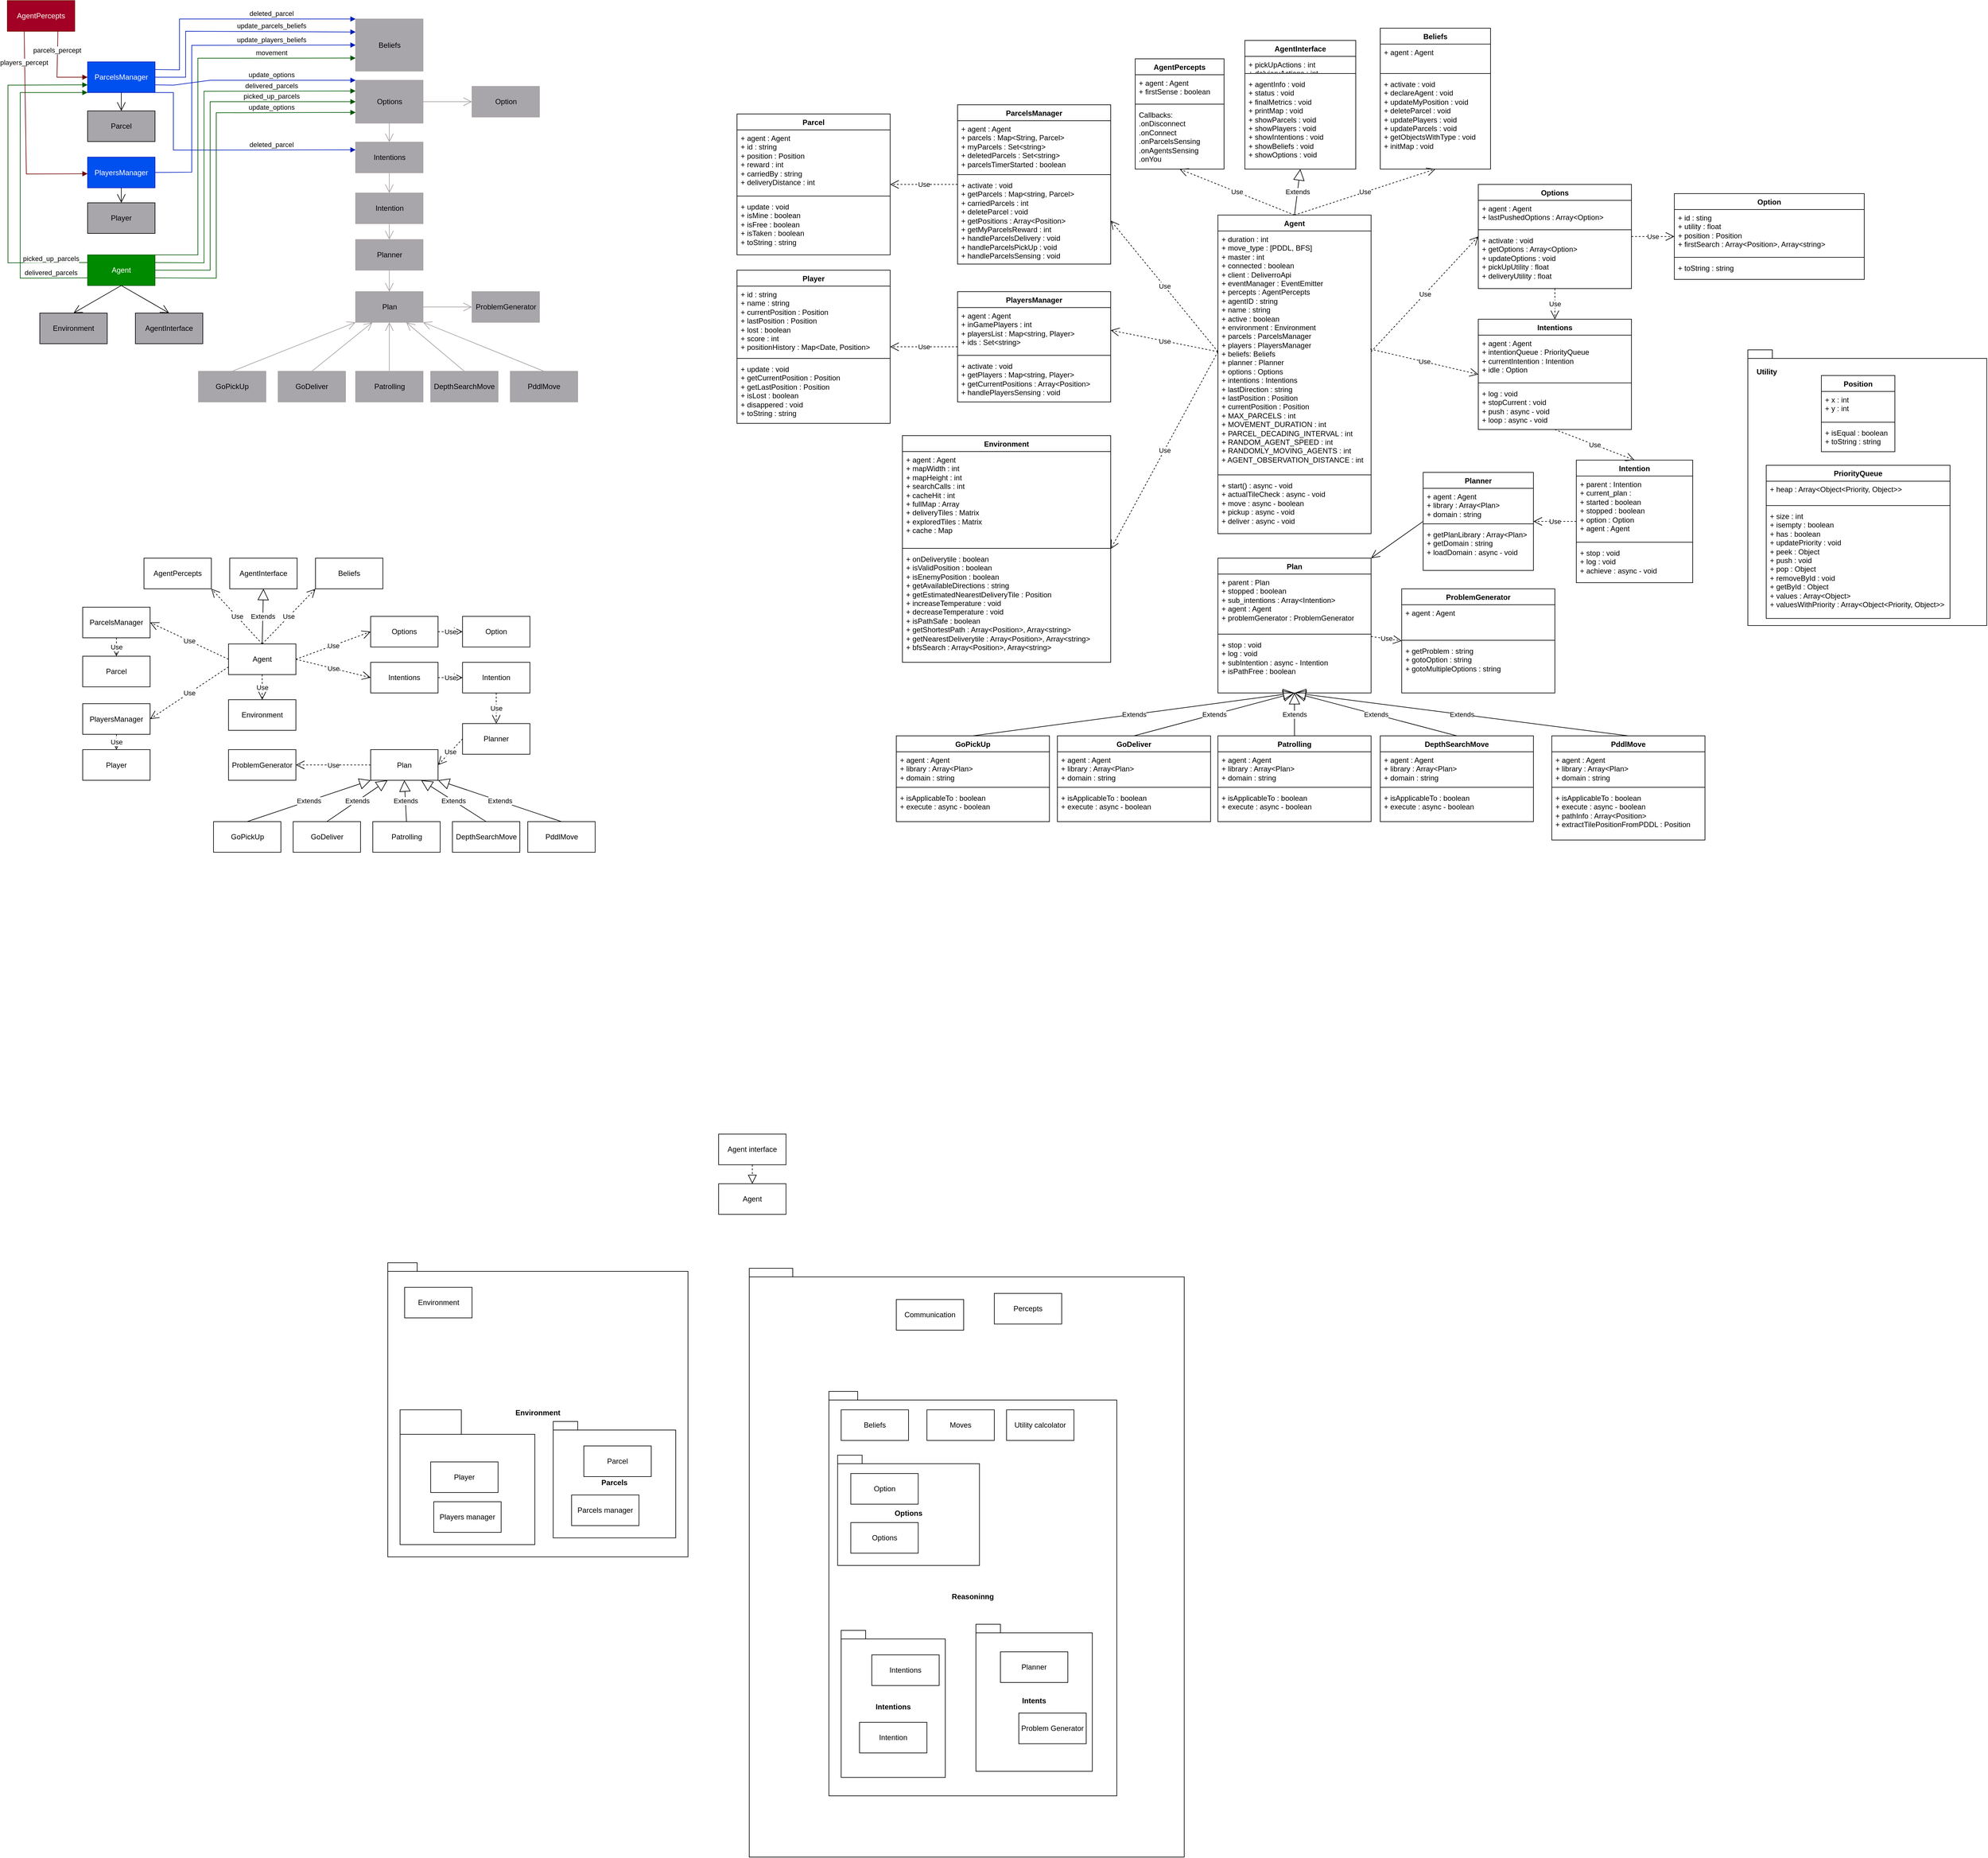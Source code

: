 <mxfile version="22.1.18" type="device">
  <diagram id="C5RBs43oDa-KdzZeNtuy" name="Page-1">
    <mxGraphModel dx="3899" dy="1989" grid="1" gridSize="10" guides="1" tooltips="1" connect="1" arrows="1" fold="1" page="1" pageScale="1" pageWidth="827" pageHeight="1169" math="0" shadow="0">
      <root>
        <mxCell id="WIyWlLk6GJQsqaUBKTNV-0" />
        <mxCell id="WIyWlLk6GJQsqaUBKTNV-1" parent="WIyWlLk6GJQsqaUBKTNV-0" />
        <mxCell id="lzpyszdmwylU4AEcS6Kt-0" value="Agent" style="swimlane;fontStyle=1;align=center;verticalAlign=top;childLayout=stackLayout;horizontal=1;startSize=26;horizontalStack=0;resizeParent=1;resizeParentMax=0;resizeLast=0;collapsible=1;marginBottom=0;whiteSpace=wrap;html=1;" parent="WIyWlLk6GJQsqaUBKTNV-1" vertex="1">
          <mxGeometry x="105" y="-550" width="250" height="520" as="geometry">
            <mxRectangle x="105" y="-550" width="70" height="30" as="alternateBounds" />
          </mxGeometry>
        </mxCell>
        <mxCell id="lzpyszdmwylU4AEcS6Kt-1" value="+ duration : int&lt;br&gt;+ move_type : [PDDL, BFS]&lt;br&gt;+&amp;nbsp;master : int&lt;br&gt;+ connected : boolean&lt;br&gt;+ client : DeliverroApi&lt;br&gt;+ eventManager : EventEmitter&lt;br&gt;+ percepts : AgentPercepts&lt;br&gt;+ agentID : string&lt;br&gt;+ name : string&lt;br&gt;+ active : boolean&lt;br&gt;+ environment : Environment&lt;br&gt;+ parcels : ParcelsManager&lt;br&gt;+ players : PlayersManager&lt;br&gt;+ beliefs: Beliefs&lt;br&gt;+ planner : Planner&lt;br&gt;+ options : Options&lt;br&gt;+ intentions : Intentions&lt;br&gt;+ lastDirection : string&lt;br&gt;+ lastPosition : Position&lt;br&gt;+ currentPosition : Position&lt;br&gt;+ MAX_PARCELS : int&lt;br&gt;+ MOVEMENT_DURATION : int&lt;br&gt;+ PARCEL_DECADING_INTERVAL : int&lt;br&gt;+ RANDOM_AGENT_SPEED : int&lt;br&gt;+ RANDOMLY_MOVING_AGENTS : int&lt;br&gt;+ AGENT_OBSERVATION_DISTANCE : int" style="text;strokeColor=none;fillColor=none;align=left;verticalAlign=top;spacingLeft=4;spacingRight=4;overflow=hidden;rotatable=0;points=[[0,0.5],[1,0.5]];portConstraint=eastwest;whiteSpace=wrap;html=1;" parent="lzpyszdmwylU4AEcS6Kt-0" vertex="1">
          <mxGeometry y="26" width="250" height="394" as="geometry" />
        </mxCell>
        <mxCell id="lzpyszdmwylU4AEcS6Kt-2" value="" style="line;strokeWidth=1;fillColor=none;align=left;verticalAlign=middle;spacingTop=-1;spacingLeft=3;spacingRight=3;rotatable=0;labelPosition=right;points=[];portConstraint=eastwest;strokeColor=inherit;" parent="lzpyszdmwylU4AEcS6Kt-0" vertex="1">
          <mxGeometry y="420" width="250" height="8" as="geometry" />
        </mxCell>
        <mxCell id="lzpyszdmwylU4AEcS6Kt-3" value="+ start() : async - void&lt;br&gt;+ actualTileCheck : async - void&lt;br&gt;+ move : async - boolean&lt;br&gt;+ pickup : async - void&lt;br&gt;+ deliver : async - void" style="text;strokeColor=none;fillColor=none;align=left;verticalAlign=top;spacingLeft=4;spacingRight=4;overflow=hidden;rotatable=0;points=[[0,0.5],[1,0.5]];portConstraint=eastwest;whiteSpace=wrap;html=1;" parent="lzpyszdmwylU4AEcS6Kt-0" vertex="1">
          <mxGeometry y="428" width="250" height="92" as="geometry" />
        </mxCell>
        <mxCell id="lzpyszdmwylU4AEcS6Kt-5" value="AgentInterface" style="swimlane;fontStyle=1;align=center;verticalAlign=top;childLayout=stackLayout;horizontal=1;startSize=26;horizontalStack=0;resizeParent=1;resizeParentMax=0;resizeLast=0;collapsible=1;marginBottom=0;whiteSpace=wrap;html=1;" parent="WIyWlLk6GJQsqaUBKTNV-1" vertex="1">
          <mxGeometry x="149" y="-835" width="181" height="210" as="geometry">
            <mxRectangle x="220" y="-835" width="120" height="30" as="alternateBounds" />
          </mxGeometry>
        </mxCell>
        <mxCell id="lzpyszdmwylU4AEcS6Kt-6" value="+ pickUpActions : int&lt;br&gt;+ delvieryActions : int&lt;br&gt;+ parcelsDelivered : int&lt;br&gt;+&amp;nbsp;parcelsPickedUp : int&lt;br&gt;+&amp;nbsp;initialScore : int&lt;br&gt;+&amp;nbsp;effectiveMovement : int&lt;br&gt;+&amp;nbsp;movementAttempts : int&lt;br&gt;+&amp;nbsp;failMovement : int&lt;br&gt;+&amp;nbsp;score : int" style="text;strokeColor=none;fillColor=none;align=left;verticalAlign=top;spacingLeft=4;spacingRight=4;overflow=hidden;rotatable=0;points=[[0,0.5],[1,0.5]];portConstraint=eastwest;whiteSpace=wrap;html=1;" parent="lzpyszdmwylU4AEcS6Kt-5" vertex="1">
          <mxGeometry y="26" width="181" height="24" as="geometry" />
        </mxCell>
        <mxCell id="lzpyszdmwylU4AEcS6Kt-7" value="" style="line;strokeWidth=1;fillColor=none;align=left;verticalAlign=middle;spacingTop=-1;spacingLeft=3;spacingRight=3;rotatable=0;labelPosition=right;points=[];portConstraint=eastwest;strokeColor=inherit;" parent="lzpyszdmwylU4AEcS6Kt-5" vertex="1">
          <mxGeometry y="50" width="181" height="8" as="geometry" />
        </mxCell>
        <mxCell id="lzpyszdmwylU4AEcS6Kt-8" value="+ agentInfo : void&lt;br&gt;+ status : void&lt;br&gt;+ finalMetrics : void&lt;br&gt;+ printMap : void&lt;br&gt;+ showParcels : void&lt;br&gt;+ showPlayers : void&lt;br&gt;+ showIntentions : void&lt;br&gt;+ showBeliefs : void&lt;br&gt;+ showOptions : void" style="text;strokeColor=none;fillColor=none;align=left;verticalAlign=top;spacingLeft=4;spacingRight=4;overflow=hidden;rotatable=0;points=[[0,0.5],[1,0.5]];portConstraint=eastwest;whiteSpace=wrap;html=1;" parent="lzpyszdmwylU4AEcS6Kt-5" vertex="1">
          <mxGeometry y="58" width="181" height="152" as="geometry" />
        </mxCell>
        <mxCell id="lzpyszdmwylU4AEcS6Kt-9" value="AgentPercepts" style="swimlane;fontStyle=1;align=center;verticalAlign=top;childLayout=stackLayout;horizontal=1;startSize=26;horizontalStack=0;resizeParent=1;resizeParentMax=0;resizeLast=0;collapsible=1;marginBottom=0;whiteSpace=wrap;html=1;" parent="WIyWlLk6GJQsqaUBKTNV-1" vertex="1">
          <mxGeometry x="-30" y="-805" width="145" height="180" as="geometry">
            <mxRectangle x="100" y="-830" width="130" height="30" as="alternateBounds" />
          </mxGeometry>
        </mxCell>
        <mxCell id="lzpyszdmwylU4AEcS6Kt-10" value="+ agent : Agent&lt;br&gt;+ firstSense : boolean" style="text;strokeColor=none;fillColor=none;align=left;verticalAlign=top;spacingLeft=4;spacingRight=4;overflow=hidden;rotatable=0;points=[[0,0.5],[1,0.5]];portConstraint=eastwest;whiteSpace=wrap;html=1;" parent="lzpyszdmwylU4AEcS6Kt-9" vertex="1">
          <mxGeometry y="26" width="145" height="44" as="geometry" />
        </mxCell>
        <mxCell id="lzpyszdmwylU4AEcS6Kt-11" value="" style="line;strokeWidth=1;fillColor=none;align=left;verticalAlign=middle;spacingTop=-1;spacingLeft=3;spacingRight=3;rotatable=0;labelPosition=right;points=[];portConstraint=eastwest;strokeColor=inherit;" parent="lzpyszdmwylU4AEcS6Kt-9" vertex="1">
          <mxGeometry y="70" width="145" height="8" as="geometry" />
        </mxCell>
        <mxCell id="lzpyszdmwylU4AEcS6Kt-12" value="Callbacks:&lt;br&gt;.onDisconnect&lt;br&gt;.onConnect&lt;br&gt;.onParcelsSensing&lt;br&gt;.onAgentsSensing&lt;br&gt;.onYou" style="text;strokeColor=none;fillColor=none;align=left;verticalAlign=top;spacingLeft=4;spacingRight=4;overflow=hidden;rotatable=0;points=[[0,0.5],[1,0.5]];portConstraint=eastwest;whiteSpace=wrap;html=1;" parent="lzpyszdmwylU4AEcS6Kt-9" vertex="1">
          <mxGeometry y="78" width="145" height="102" as="geometry" />
        </mxCell>
        <mxCell id="lzpyszdmwylU4AEcS6Kt-13" value="Environment" style="swimlane;fontStyle=1;align=center;verticalAlign=top;childLayout=stackLayout;horizontal=1;startSize=26;horizontalStack=0;resizeParent=1;resizeParentMax=0;resizeLast=0;collapsible=1;marginBottom=0;whiteSpace=wrap;html=1;" parent="WIyWlLk6GJQsqaUBKTNV-1" vertex="1">
          <mxGeometry x="-410" y="-190" width="340" height="370" as="geometry">
            <mxRectangle x="-540" y="-170" width="110" height="30" as="alternateBounds" />
          </mxGeometry>
        </mxCell>
        <mxCell id="lzpyszdmwylU4AEcS6Kt-14" value="+ agent : Agent&lt;br&gt;+ mapWidth : int&lt;br&gt;+ mapHeight : int&lt;br&gt;+ searchCalls : int&lt;br&gt;+ cacheHit : int&lt;br&gt;+ fullMap : Array&lt;br&gt;+ deliveryTiles : Matrix&lt;br&gt;+ exploredTiles : Matrix&lt;br&gt;+ cache : Map" style="text;strokeColor=none;fillColor=none;align=left;verticalAlign=top;spacingLeft=4;spacingRight=4;overflow=hidden;rotatable=0;points=[[0,0.5],[1,0.5]];portConstraint=eastwest;whiteSpace=wrap;html=1;" parent="lzpyszdmwylU4AEcS6Kt-13" vertex="1">
          <mxGeometry y="26" width="340" height="154" as="geometry" />
        </mxCell>
        <mxCell id="lzpyszdmwylU4AEcS6Kt-15" value="" style="line;strokeWidth=1;fillColor=none;align=left;verticalAlign=middle;spacingTop=-1;spacingLeft=3;spacingRight=3;rotatable=0;labelPosition=right;points=[];portConstraint=eastwest;strokeColor=inherit;" parent="lzpyszdmwylU4AEcS6Kt-13" vertex="1">
          <mxGeometry y="180" width="340" height="8" as="geometry" />
        </mxCell>
        <mxCell id="lzpyszdmwylU4AEcS6Kt-16" value="+ onDeliverytile : boolean&lt;br&gt;+ isValidPosition : boolean&lt;br&gt;+ isEnemyPosition : boolean&lt;br&gt;+ getAvailableDirections : string&lt;br&gt;+ getEstimatedNearestDeliveryTile : Position&lt;br&gt;+ increaseTemperature : void&lt;br&gt;+ decreaseTemperature : void&lt;br&gt;+ isPathSafe : boolean&lt;br&gt;+ getShortestPath : Array&amp;lt;Position&amp;gt;, Array&amp;lt;string&amp;gt;&lt;br&gt;+ getNearestDeliverytile : Array&amp;lt;Position&amp;gt;, Array&amp;lt;string&amp;gt;&lt;br&gt;+ bfsSearch : Array&amp;lt;Position&amp;gt;, Array&amp;lt;string&amp;gt;" style="text;strokeColor=none;fillColor=none;align=left;verticalAlign=top;spacingLeft=4;spacingRight=4;overflow=hidden;rotatable=0;points=[[0,0.5],[1,0.5]];portConstraint=eastwest;whiteSpace=wrap;html=1;" parent="lzpyszdmwylU4AEcS6Kt-13" vertex="1">
          <mxGeometry y="188" width="340" height="182" as="geometry" />
        </mxCell>
        <mxCell id="lzpyszdmwylU4AEcS6Kt-17" value="Parcel" style="swimlane;fontStyle=1;align=center;verticalAlign=top;childLayout=stackLayout;horizontal=1;startSize=26;horizontalStack=0;resizeParent=1;resizeParentMax=0;resizeLast=0;collapsible=1;marginBottom=0;whiteSpace=wrap;html=1;" parent="WIyWlLk6GJQsqaUBKTNV-1" vertex="1">
          <mxGeometry x="-680" y="-715" width="250" height="230" as="geometry">
            <mxRectangle x="-680" y="-585" width="80" height="30" as="alternateBounds" />
          </mxGeometry>
        </mxCell>
        <mxCell id="lzpyszdmwylU4AEcS6Kt-18" value="+ agent : Agent&lt;br&gt;+ id : string&lt;br&gt;+ position : Position&lt;br&gt;+ reward : int&lt;br&gt;+ carriedBy : string&lt;br&gt;+ deliveryDistance : int" style="text;strokeColor=none;fillColor=none;align=left;verticalAlign=top;spacingLeft=4;spacingRight=4;overflow=hidden;rotatable=0;points=[[0,0.5],[1,0.5]];portConstraint=eastwest;whiteSpace=wrap;html=1;" parent="lzpyszdmwylU4AEcS6Kt-17" vertex="1">
          <mxGeometry y="26" width="250" height="104" as="geometry" />
        </mxCell>
        <mxCell id="lzpyszdmwylU4AEcS6Kt-19" value="" style="line;strokeWidth=1;fillColor=none;align=left;verticalAlign=middle;spacingTop=-1;spacingLeft=3;spacingRight=3;rotatable=0;labelPosition=right;points=[];portConstraint=eastwest;strokeColor=inherit;" parent="lzpyszdmwylU4AEcS6Kt-17" vertex="1">
          <mxGeometry y="130" width="250" height="8" as="geometry" />
        </mxCell>
        <mxCell id="lzpyszdmwylU4AEcS6Kt-20" value="+ update : void&lt;br&gt;+ isMine : boolean&lt;br&gt;+ isFree : boolean&lt;br&gt;+ isTaken : boolean&lt;br&gt;+ toString : string" style="text;strokeColor=none;fillColor=none;align=left;verticalAlign=top;spacingLeft=4;spacingRight=4;overflow=hidden;rotatable=0;points=[[0,0.5],[1,0.5]];portConstraint=eastwest;whiteSpace=wrap;html=1;" parent="lzpyszdmwylU4AEcS6Kt-17" vertex="1">
          <mxGeometry y="138" width="250" height="92" as="geometry" />
        </mxCell>
        <mxCell id="lzpyszdmwylU4AEcS6Kt-21" value="Player&lt;br&gt;" style="swimlane;fontStyle=1;align=center;verticalAlign=top;childLayout=stackLayout;horizontal=1;startSize=26;horizontalStack=0;resizeParent=1;resizeParentMax=0;resizeLast=0;collapsible=1;marginBottom=0;whiteSpace=wrap;html=1;" parent="WIyWlLk6GJQsqaUBKTNV-1" vertex="1">
          <mxGeometry x="-680" y="-460" width="250" height="250" as="geometry">
            <mxRectangle x="-560" y="-280" width="80" height="30" as="alternateBounds" />
          </mxGeometry>
        </mxCell>
        <mxCell id="lzpyszdmwylU4AEcS6Kt-22" value="+ id : string&lt;br&gt;+ name : string&lt;br&gt;+ currentPosition : Position&lt;br&gt;+ lastPosition : Position&lt;br&gt;+ lost : boolean&lt;br&gt;+ score : int&lt;br&gt;+ positionHistory : Map&amp;lt;Date, Position&amp;gt;&lt;br&gt;" style="text;strokeColor=none;fillColor=none;align=left;verticalAlign=top;spacingLeft=4;spacingRight=4;overflow=hidden;rotatable=0;points=[[0,0.5],[1,0.5]];portConstraint=eastwest;whiteSpace=wrap;html=1;" parent="lzpyszdmwylU4AEcS6Kt-21" vertex="1">
          <mxGeometry y="26" width="250" height="114" as="geometry" />
        </mxCell>
        <mxCell id="lzpyszdmwylU4AEcS6Kt-23" value="" style="line;strokeWidth=1;fillColor=none;align=left;verticalAlign=middle;spacingTop=-1;spacingLeft=3;spacingRight=3;rotatable=0;labelPosition=right;points=[];portConstraint=eastwest;strokeColor=inherit;" parent="lzpyszdmwylU4AEcS6Kt-21" vertex="1">
          <mxGeometry y="140" width="250" height="8" as="geometry" />
        </mxCell>
        <mxCell id="lzpyszdmwylU4AEcS6Kt-24" value="+ update : void&lt;br&gt;+ getCurrentPosition : Position&lt;br&gt;+ getLastPosition : Position&lt;br&gt;+ isLost : boolean&lt;br&gt;+ disappered : void&lt;br&gt;+ toString : string" style="text;strokeColor=none;fillColor=none;align=left;verticalAlign=top;spacingLeft=4;spacingRight=4;overflow=hidden;rotatable=0;points=[[0,0.5],[1,0.5]];portConstraint=eastwest;whiteSpace=wrap;html=1;" parent="lzpyszdmwylU4AEcS6Kt-21" vertex="1">
          <mxGeometry y="148" width="250" height="102" as="geometry" />
        </mxCell>
        <mxCell id="lzpyszdmwylU4AEcS6Kt-25" value="ParcelsManager" style="swimlane;fontStyle=1;align=center;verticalAlign=top;childLayout=stackLayout;horizontal=1;startSize=26;horizontalStack=0;resizeParent=1;resizeParentMax=0;resizeLast=0;collapsible=1;marginBottom=0;whiteSpace=wrap;html=1;" parent="WIyWlLk6GJQsqaUBKTNV-1" vertex="1">
          <mxGeometry x="-320" y="-730" width="250" height="260" as="geometry">
            <mxRectangle x="-320" y="-600" width="130" height="30" as="alternateBounds" />
          </mxGeometry>
        </mxCell>
        <mxCell id="lzpyszdmwylU4AEcS6Kt-26" value="+ agent : Agent&lt;br&gt;+ parcels : Map&amp;lt;String, Parcel&amp;gt;&lt;br&gt;+ myParcels : Set&amp;lt;string&amp;gt;&lt;br&gt;+ deletedParcels : Set&amp;lt;string&amp;gt;&lt;br&gt;+ parcelsTimerStarted : boolean" style="text;strokeColor=none;fillColor=none;align=left;verticalAlign=top;spacingLeft=4;spacingRight=4;overflow=hidden;rotatable=0;points=[[0,0.5],[1,0.5]];portConstraint=eastwest;whiteSpace=wrap;html=1;" parent="lzpyszdmwylU4AEcS6Kt-25" vertex="1">
          <mxGeometry y="26" width="250" height="84" as="geometry" />
        </mxCell>
        <mxCell id="lzpyszdmwylU4AEcS6Kt-27" value="" style="line;strokeWidth=1;fillColor=none;align=left;verticalAlign=middle;spacingTop=-1;spacingLeft=3;spacingRight=3;rotatable=0;labelPosition=right;points=[];portConstraint=eastwest;strokeColor=inherit;" parent="lzpyszdmwylU4AEcS6Kt-25" vertex="1">
          <mxGeometry y="110" width="250" height="8" as="geometry" />
        </mxCell>
        <mxCell id="lzpyszdmwylU4AEcS6Kt-28" value="+ activate : void&lt;br&gt;+ getParcels : Map&amp;lt;string, Parcel&amp;gt;&lt;br&gt;+ carriedParcels : int&lt;br&gt;+ deleteParcel : void&lt;br&gt;+ getPositions : Array&amp;lt;Position&amp;gt;&lt;br&gt;+ getMyParcelsReward : int&lt;br&gt;+ handleParcelsDelivery : void&lt;br&gt;+ handleParcelsPickUp : void&lt;br&gt;+ handleParcelsSensing : void" style="text;strokeColor=none;fillColor=none;align=left;verticalAlign=top;spacingLeft=4;spacingRight=4;overflow=hidden;rotatable=0;points=[[0,0.5],[1,0.5]];portConstraint=eastwest;whiteSpace=wrap;html=1;" parent="lzpyszdmwylU4AEcS6Kt-25" vertex="1">
          <mxGeometry y="118" width="250" height="142" as="geometry" />
        </mxCell>
        <mxCell id="lzpyszdmwylU4AEcS6Kt-29" value="PlayersManager" style="swimlane;fontStyle=1;align=center;verticalAlign=top;childLayout=stackLayout;horizontal=1;startSize=26;horizontalStack=0;resizeParent=1;resizeParentMax=0;resizeLast=0;collapsible=1;marginBottom=0;whiteSpace=wrap;html=1;" parent="WIyWlLk6GJQsqaUBKTNV-1" vertex="1">
          <mxGeometry x="-320" y="-425" width="250" height="180" as="geometry">
            <mxRectangle x="-320" y="-300" width="130" height="30" as="alternateBounds" />
          </mxGeometry>
        </mxCell>
        <mxCell id="lzpyszdmwylU4AEcS6Kt-30" value="+ agent : Agent&lt;br&gt;+ inGamePlayers : int&lt;br&gt;+ playersList : Map&amp;lt;string, Player&amp;gt;&lt;br&gt;+ ids : Set&amp;lt;string&amp;gt;&lt;br&gt;" style="text;strokeColor=none;fillColor=none;align=left;verticalAlign=top;spacingLeft=4;spacingRight=4;overflow=hidden;rotatable=0;points=[[0,0.5],[1,0.5]];portConstraint=eastwest;whiteSpace=wrap;html=1;" parent="lzpyszdmwylU4AEcS6Kt-29" vertex="1">
          <mxGeometry y="26" width="250" height="74" as="geometry" />
        </mxCell>
        <mxCell id="lzpyszdmwylU4AEcS6Kt-31" value="" style="line;strokeWidth=1;fillColor=none;align=left;verticalAlign=middle;spacingTop=-1;spacingLeft=3;spacingRight=3;rotatable=0;labelPosition=right;points=[];portConstraint=eastwest;strokeColor=inherit;" parent="lzpyszdmwylU4AEcS6Kt-29" vertex="1">
          <mxGeometry y="100" width="250" height="8" as="geometry" />
        </mxCell>
        <mxCell id="lzpyszdmwylU4AEcS6Kt-32" value="+ activate : void&lt;br&gt;+ getPlayers : Map&amp;lt;string, Player&amp;gt;&lt;br&gt;+ getCurrentPositions : Array&amp;lt;Position&amp;gt;&lt;br&gt;+ handlePlayersSensing : void" style="text;strokeColor=none;fillColor=none;align=left;verticalAlign=top;spacingLeft=4;spacingRight=4;overflow=hidden;rotatable=0;points=[[0,0.5],[1,0.5]];portConstraint=eastwest;whiteSpace=wrap;html=1;" parent="lzpyszdmwylU4AEcS6Kt-29" vertex="1">
          <mxGeometry y="108" width="250" height="72" as="geometry" />
        </mxCell>
        <mxCell id="lzpyszdmwylU4AEcS6Kt-33" value="Beliefs" style="swimlane;fontStyle=1;align=center;verticalAlign=top;childLayout=stackLayout;horizontal=1;startSize=26;horizontalStack=0;resizeParent=1;resizeParentMax=0;resizeLast=0;collapsible=1;marginBottom=0;whiteSpace=wrap;html=1;" parent="WIyWlLk6GJQsqaUBKTNV-1" vertex="1">
          <mxGeometry x="370" y="-855" width="180" height="230" as="geometry">
            <mxRectangle x="410" y="-800" width="80" height="30" as="alternateBounds" />
          </mxGeometry>
        </mxCell>
        <mxCell id="lzpyszdmwylU4AEcS6Kt-34" value="+ agent : Agent" style="text;strokeColor=none;fillColor=none;align=left;verticalAlign=top;spacingLeft=4;spacingRight=4;overflow=hidden;rotatable=0;points=[[0,0.5],[1,0.5]];portConstraint=eastwest;whiteSpace=wrap;html=1;" parent="lzpyszdmwylU4AEcS6Kt-33" vertex="1">
          <mxGeometry y="26" width="180" height="44" as="geometry" />
        </mxCell>
        <mxCell id="lzpyszdmwylU4AEcS6Kt-35" value="" style="line;strokeWidth=1;fillColor=none;align=left;verticalAlign=middle;spacingTop=-1;spacingLeft=3;spacingRight=3;rotatable=0;labelPosition=right;points=[];portConstraint=eastwest;strokeColor=inherit;" parent="lzpyszdmwylU4AEcS6Kt-33" vertex="1">
          <mxGeometry y="70" width="180" height="8" as="geometry" />
        </mxCell>
        <mxCell id="lzpyszdmwylU4AEcS6Kt-36" value="+ activate : void&lt;br&gt;+ declareAgent : void&lt;br&gt;+ updateMyPosition : void&lt;br&gt;+ deleteParcel : void&lt;br&gt;+ updatePlayers : void&lt;br&gt;+ updateParcels : void&lt;br&gt;+ getObjectsWithType : void&lt;br&gt;+ initMap : void" style="text;strokeColor=none;fillColor=none;align=left;verticalAlign=top;spacingLeft=4;spacingRight=4;overflow=hidden;rotatable=0;points=[[0,0.5],[1,0.5]];portConstraint=eastwest;whiteSpace=wrap;html=1;" parent="lzpyszdmwylU4AEcS6Kt-33" vertex="1">
          <mxGeometry y="78" width="180" height="152" as="geometry" />
        </mxCell>
        <mxCell id="lzpyszdmwylU4AEcS6Kt-37" value="Intention" style="swimlane;fontStyle=1;align=center;verticalAlign=top;childLayout=stackLayout;horizontal=1;startSize=26;horizontalStack=0;resizeParent=1;resizeParentMax=0;resizeLast=0;collapsible=1;marginBottom=0;whiteSpace=wrap;html=1;" parent="WIyWlLk6GJQsqaUBKTNV-1" vertex="1">
          <mxGeometry x="690" y="-150" width="190" height="200" as="geometry">
            <mxRectangle x="290" y="20" width="90" height="30" as="alternateBounds" />
          </mxGeometry>
        </mxCell>
        <mxCell id="lzpyszdmwylU4AEcS6Kt-38" value="+ parent : Intention&lt;br&gt;+ current_plan :&amp;nbsp;&lt;br&gt;+ started : boolean&lt;br&gt;+ stopped : boolean&lt;br&gt;+ option : Option&lt;br&gt;+ agent : Agent" style="text;strokeColor=none;fillColor=none;align=left;verticalAlign=top;spacingLeft=4;spacingRight=4;overflow=hidden;rotatable=0;points=[[0,0.5],[1,0.5]];portConstraint=eastwest;whiteSpace=wrap;html=1;" parent="lzpyszdmwylU4AEcS6Kt-37" vertex="1">
          <mxGeometry y="26" width="190" height="104" as="geometry" />
        </mxCell>
        <mxCell id="lzpyszdmwylU4AEcS6Kt-39" value="" style="line;strokeWidth=1;fillColor=none;align=left;verticalAlign=middle;spacingTop=-1;spacingLeft=3;spacingRight=3;rotatable=0;labelPosition=right;points=[];portConstraint=eastwest;strokeColor=inherit;" parent="lzpyszdmwylU4AEcS6Kt-37" vertex="1">
          <mxGeometry y="130" width="190" height="8" as="geometry" />
        </mxCell>
        <mxCell id="lzpyszdmwylU4AEcS6Kt-40" value="+ stop : void&lt;br&gt;+ log : void&lt;br&gt;+ achieve : async - void" style="text;strokeColor=none;fillColor=none;align=left;verticalAlign=top;spacingLeft=4;spacingRight=4;overflow=hidden;rotatable=0;points=[[0,0.5],[1,0.5]];portConstraint=eastwest;whiteSpace=wrap;html=1;" parent="lzpyszdmwylU4AEcS6Kt-37" vertex="1">
          <mxGeometry y="138" width="190" height="62" as="geometry" />
        </mxCell>
        <mxCell id="lzpyszdmwylU4AEcS6Kt-41" value="Intentions" style="swimlane;fontStyle=1;align=center;verticalAlign=top;childLayout=stackLayout;horizontal=1;startSize=26;horizontalStack=0;resizeParent=1;resizeParentMax=0;resizeLast=0;collapsible=1;marginBottom=0;whiteSpace=wrap;html=1;" parent="WIyWlLk6GJQsqaUBKTNV-1" vertex="1">
          <mxGeometry x="530" y="-380" width="250" height="180" as="geometry">
            <mxRectangle x="530" y="-380" width="100" height="30" as="alternateBounds" />
          </mxGeometry>
        </mxCell>
        <mxCell id="lzpyszdmwylU4AEcS6Kt-42" value="+ agent : Agent&lt;br&gt;+ intentionQueue : PriorityQueue&lt;br&gt;+ currentIntention : Intention&lt;br&gt;+ idle : Option&lt;br&gt;" style="text;strokeColor=none;fillColor=none;align=left;verticalAlign=top;spacingLeft=4;spacingRight=4;overflow=hidden;rotatable=0;points=[[0,0.5],[1,0.5]];portConstraint=eastwest;whiteSpace=wrap;html=1;" parent="lzpyszdmwylU4AEcS6Kt-41" vertex="1">
          <mxGeometry y="26" width="250" height="74" as="geometry" />
        </mxCell>
        <mxCell id="lzpyszdmwylU4AEcS6Kt-43" value="" style="line;strokeWidth=1;fillColor=none;align=left;verticalAlign=middle;spacingTop=-1;spacingLeft=3;spacingRight=3;rotatable=0;labelPosition=right;points=[];portConstraint=eastwest;strokeColor=inherit;" parent="lzpyszdmwylU4AEcS6Kt-41" vertex="1">
          <mxGeometry y="100" width="250" height="8" as="geometry" />
        </mxCell>
        <mxCell id="lzpyszdmwylU4AEcS6Kt-44" value="+ log : void&lt;br&gt;+ stopCurrent : void&lt;br&gt;+ push : async - void&lt;br&gt;+ loop : async - void" style="text;strokeColor=none;fillColor=none;align=left;verticalAlign=top;spacingLeft=4;spacingRight=4;overflow=hidden;rotatable=0;points=[[0,0.5],[1,0.5]];portConstraint=eastwest;whiteSpace=wrap;html=1;" parent="lzpyszdmwylU4AEcS6Kt-41" vertex="1">
          <mxGeometry y="108" width="250" height="72" as="geometry" />
        </mxCell>
        <mxCell id="lzpyszdmwylU4AEcS6Kt-45" value="Options" style="swimlane;fontStyle=1;align=center;verticalAlign=top;childLayout=stackLayout;horizontal=1;startSize=26;horizontalStack=0;resizeParent=1;resizeParentMax=0;resizeLast=0;collapsible=1;marginBottom=0;whiteSpace=wrap;html=1;" parent="WIyWlLk6GJQsqaUBKTNV-1" vertex="1">
          <mxGeometry x="530" y="-600" width="250" height="170" as="geometry">
            <mxRectangle x="550" y="-280" width="90" height="30" as="alternateBounds" />
          </mxGeometry>
        </mxCell>
        <mxCell id="lzpyszdmwylU4AEcS6Kt-46" value="+ agent : Agent&lt;br&gt;+ lastPushedOptions : Array&amp;lt;Option&amp;gt;" style="text;strokeColor=none;fillColor=none;align=left;verticalAlign=top;spacingLeft=4;spacingRight=4;overflow=hidden;rotatable=0;points=[[0,0.5],[1,0.5]];portConstraint=eastwest;whiteSpace=wrap;html=1;" parent="lzpyszdmwylU4AEcS6Kt-45" vertex="1">
          <mxGeometry y="26" width="250" height="44" as="geometry" />
        </mxCell>
        <mxCell id="lzpyszdmwylU4AEcS6Kt-47" value="" style="line;strokeWidth=1;fillColor=none;align=left;verticalAlign=middle;spacingTop=-1;spacingLeft=3;spacingRight=3;rotatable=0;labelPosition=right;points=[];portConstraint=eastwest;strokeColor=inherit;" parent="lzpyszdmwylU4AEcS6Kt-45" vertex="1">
          <mxGeometry y="70" width="250" height="8" as="geometry" />
        </mxCell>
        <mxCell id="lzpyszdmwylU4AEcS6Kt-48" value="+ activate : void&lt;br&gt;+ getOptions : Array&amp;lt;Option&amp;gt;&lt;br&gt;+ updateOptions : void&lt;br&gt;+ pickUpUtility : float&lt;br&gt;+ deliveryUtility : float" style="text;strokeColor=none;fillColor=none;align=left;verticalAlign=top;spacingLeft=4;spacingRight=4;overflow=hidden;rotatable=0;points=[[0,0.5],[1,0.5]];portConstraint=eastwest;whiteSpace=wrap;html=1;" parent="lzpyszdmwylU4AEcS6Kt-45" vertex="1">
          <mxGeometry y="78" width="250" height="92" as="geometry" />
        </mxCell>
        <mxCell id="lzpyszdmwylU4AEcS6Kt-49" value="Option" style="swimlane;fontStyle=1;align=center;verticalAlign=top;childLayout=stackLayout;horizontal=1;startSize=26;horizontalStack=0;resizeParent=1;resizeParentMax=0;resizeLast=0;collapsible=1;marginBottom=0;whiteSpace=wrap;html=1;" parent="WIyWlLk6GJQsqaUBKTNV-1" vertex="1">
          <mxGeometry x="850" y="-585" width="310" height="140" as="geometry">
            <mxRectangle x="920" y="-210" width="80" height="30" as="alternateBounds" />
          </mxGeometry>
        </mxCell>
        <mxCell id="lzpyszdmwylU4AEcS6Kt-50" value="+ id : sting&lt;br&gt;+ utility : float&lt;br&gt;+ position : Position&lt;br&gt;+ firstSearch : Array&amp;lt;Position&amp;gt;, Array&amp;lt;string&amp;gt;&lt;br&gt;" style="text;strokeColor=none;fillColor=none;align=left;verticalAlign=top;spacingLeft=4;spacingRight=4;overflow=hidden;rotatable=0;points=[[0,0.5],[1,0.5]];portConstraint=eastwest;whiteSpace=wrap;html=1;" parent="lzpyszdmwylU4AEcS6Kt-49" vertex="1">
          <mxGeometry y="26" width="310" height="74" as="geometry" />
        </mxCell>
        <mxCell id="lzpyszdmwylU4AEcS6Kt-51" value="" style="line;strokeWidth=1;fillColor=none;align=left;verticalAlign=middle;spacingTop=-1;spacingLeft=3;spacingRight=3;rotatable=0;labelPosition=right;points=[];portConstraint=eastwest;strokeColor=inherit;" parent="lzpyszdmwylU4AEcS6Kt-49" vertex="1">
          <mxGeometry y="100" width="310" height="8" as="geometry" />
        </mxCell>
        <mxCell id="lzpyszdmwylU4AEcS6Kt-52" value="+ toString : string" style="text;strokeColor=none;fillColor=none;align=left;verticalAlign=top;spacingLeft=4;spacingRight=4;overflow=hidden;rotatable=0;points=[[0,0.5],[1,0.5]];portConstraint=eastwest;whiteSpace=wrap;html=1;" parent="lzpyszdmwylU4AEcS6Kt-49" vertex="1">
          <mxGeometry y="108" width="310" height="32" as="geometry" />
        </mxCell>
        <mxCell id="lzpyszdmwylU4AEcS6Kt-53" value="Planner" style="swimlane;fontStyle=1;align=center;verticalAlign=top;childLayout=stackLayout;horizontal=1;startSize=26;horizontalStack=0;resizeParent=1;resizeParentMax=0;resizeLast=0;collapsible=1;marginBottom=0;whiteSpace=wrap;html=1;" parent="WIyWlLk6GJQsqaUBKTNV-1" vertex="1">
          <mxGeometry x="440" y="-130" width="180" height="160" as="geometry">
            <mxRectangle x="440" y="-130" width="80" height="30" as="alternateBounds" />
          </mxGeometry>
        </mxCell>
        <mxCell id="lzpyszdmwylU4AEcS6Kt-54" value="+ agent : Agent&lt;br&gt;+ library : Array&amp;lt;Plan&amp;gt;&lt;br&gt;+ domain : string" style="text;strokeColor=none;fillColor=none;align=left;verticalAlign=top;spacingLeft=4;spacingRight=4;overflow=hidden;rotatable=0;points=[[0,0.5],[1,0.5]];portConstraint=eastwest;whiteSpace=wrap;html=1;" parent="lzpyszdmwylU4AEcS6Kt-53" vertex="1">
          <mxGeometry y="26" width="180" height="54" as="geometry" />
        </mxCell>
        <mxCell id="lzpyszdmwylU4AEcS6Kt-55" value="" style="line;strokeWidth=1;fillColor=none;align=left;verticalAlign=middle;spacingTop=-1;spacingLeft=3;spacingRight=3;rotatable=0;labelPosition=right;points=[];portConstraint=eastwest;strokeColor=inherit;" parent="lzpyszdmwylU4AEcS6Kt-53" vertex="1">
          <mxGeometry y="80" width="180" height="8" as="geometry" />
        </mxCell>
        <mxCell id="lzpyszdmwylU4AEcS6Kt-56" value="+ getPlanLibrary : Array&amp;lt;Plan&amp;gt;&lt;br&gt;+ getDomain : string&lt;br&gt;+ loadDomain : async - void" style="text;strokeColor=none;fillColor=none;align=left;verticalAlign=top;spacingLeft=4;spacingRight=4;overflow=hidden;rotatable=0;points=[[0,0.5],[1,0.5]];portConstraint=eastwest;whiteSpace=wrap;html=1;" parent="lzpyszdmwylU4AEcS6Kt-53" vertex="1">
          <mxGeometry y="88" width="180" height="72" as="geometry" />
        </mxCell>
        <mxCell id="lzpyszdmwylU4AEcS6Kt-57" value="GoPickUp" style="swimlane;fontStyle=1;align=center;verticalAlign=top;childLayout=stackLayout;horizontal=1;startSize=26;horizontalStack=0;resizeParent=1;resizeParentMax=0;resizeLast=0;collapsible=1;marginBottom=0;whiteSpace=wrap;html=1;" parent="WIyWlLk6GJQsqaUBKTNV-1" vertex="1">
          <mxGeometry x="-420" y="300" width="250" height="140" as="geometry">
            <mxRectangle x="-150" y="290" width="100" height="30" as="alternateBounds" />
          </mxGeometry>
        </mxCell>
        <mxCell id="lzpyszdmwylU4AEcS6Kt-58" value="+ agent : Agent&lt;br&gt;+ library : Array&amp;lt;Plan&amp;gt;&lt;br&gt;+ domain : string" style="text;strokeColor=none;fillColor=none;align=left;verticalAlign=top;spacingLeft=4;spacingRight=4;overflow=hidden;rotatable=0;points=[[0,0.5],[1,0.5]];portConstraint=eastwest;whiteSpace=wrap;html=1;" parent="lzpyszdmwylU4AEcS6Kt-57" vertex="1">
          <mxGeometry y="26" width="250" height="54" as="geometry" />
        </mxCell>
        <mxCell id="lzpyszdmwylU4AEcS6Kt-59" value="" style="line;strokeWidth=1;fillColor=none;align=left;verticalAlign=middle;spacingTop=-1;spacingLeft=3;spacingRight=3;rotatable=0;labelPosition=right;points=[];portConstraint=eastwest;strokeColor=inherit;" parent="lzpyszdmwylU4AEcS6Kt-57" vertex="1">
          <mxGeometry y="80" width="250" height="8" as="geometry" />
        </mxCell>
        <mxCell id="lzpyszdmwylU4AEcS6Kt-60" value="+ isApplicableTo : boolean&lt;br&gt;+ execute : async - boolean&lt;br&gt;" style="text;strokeColor=none;fillColor=none;align=left;verticalAlign=top;spacingLeft=4;spacingRight=4;overflow=hidden;rotatable=0;points=[[0,0.5],[1,0.5]];portConstraint=eastwest;whiteSpace=wrap;html=1;" parent="lzpyszdmwylU4AEcS6Kt-57" vertex="1">
          <mxGeometry y="88" width="250" height="52" as="geometry" />
        </mxCell>
        <mxCell id="lzpyszdmwylU4AEcS6Kt-61" value="Plan" style="swimlane;fontStyle=1;align=center;verticalAlign=top;childLayout=stackLayout;horizontal=1;startSize=26;horizontalStack=0;resizeParent=1;resizeParentMax=0;resizeLast=0;collapsible=1;marginBottom=0;whiteSpace=wrap;html=1;" parent="WIyWlLk6GJQsqaUBKTNV-1" vertex="1">
          <mxGeometry x="105" y="10" width="250" height="220" as="geometry">
            <mxRectangle x="105" y="10" width="70" height="30" as="alternateBounds" />
          </mxGeometry>
        </mxCell>
        <mxCell id="lzpyszdmwylU4AEcS6Kt-62" value="+ parent : Plan&lt;br&gt;+ stopped : boolean&lt;br&gt;+ sub_intentions : Array&amp;lt;Intention&amp;gt;&lt;br&gt;+ agent : Agent&lt;br&gt;+ problemGenerator : ProblemGenerator" style="text;strokeColor=none;fillColor=none;align=left;verticalAlign=top;spacingLeft=4;spacingRight=4;overflow=hidden;rotatable=0;points=[[0,0.5],[1,0.5]];portConstraint=eastwest;whiteSpace=wrap;html=1;" parent="lzpyszdmwylU4AEcS6Kt-61" vertex="1">
          <mxGeometry y="26" width="250" height="94" as="geometry" />
        </mxCell>
        <mxCell id="lzpyszdmwylU4AEcS6Kt-63" value="" style="line;strokeWidth=1;fillColor=none;align=left;verticalAlign=middle;spacingTop=-1;spacingLeft=3;spacingRight=3;rotatable=0;labelPosition=right;points=[];portConstraint=eastwest;strokeColor=inherit;" parent="lzpyszdmwylU4AEcS6Kt-61" vertex="1">
          <mxGeometry y="120" width="250" height="8" as="geometry" />
        </mxCell>
        <mxCell id="lzpyszdmwylU4AEcS6Kt-64" value="+ stop : void&lt;br&gt;+ log : void&lt;br&gt;+ subIntention : async - Intention&lt;br&gt;+ isPathFree : boolean" style="text;strokeColor=none;fillColor=none;align=left;verticalAlign=top;spacingLeft=4;spacingRight=4;overflow=hidden;rotatable=0;points=[[0,0.5],[1,0.5]];portConstraint=eastwest;whiteSpace=wrap;html=1;" parent="lzpyszdmwylU4AEcS6Kt-61" vertex="1">
          <mxGeometry y="128" width="250" height="92" as="geometry" />
        </mxCell>
        <mxCell id="lzpyszdmwylU4AEcS6Kt-65" value="DepthSearchMove" style="swimlane;fontStyle=1;align=center;verticalAlign=top;childLayout=stackLayout;horizontal=1;startSize=26;horizontalStack=0;resizeParent=1;resizeParentMax=0;resizeLast=0;collapsible=1;marginBottom=0;whiteSpace=wrap;html=1;" parent="WIyWlLk6GJQsqaUBKTNV-1" vertex="1">
          <mxGeometry x="370" y="300" width="250" height="140" as="geometry">
            <mxRectangle x="470" y="320" width="150" height="30" as="alternateBounds" />
          </mxGeometry>
        </mxCell>
        <mxCell id="lzpyszdmwylU4AEcS6Kt-66" value="+ agent : Agent&lt;br&gt;+ library : Array&amp;lt;Plan&amp;gt;&lt;br&gt;+ domain : string" style="text;strokeColor=none;fillColor=none;align=left;verticalAlign=top;spacingLeft=4;spacingRight=4;overflow=hidden;rotatable=0;points=[[0,0.5],[1,0.5]];portConstraint=eastwest;whiteSpace=wrap;html=1;" parent="lzpyszdmwylU4AEcS6Kt-65" vertex="1">
          <mxGeometry y="26" width="250" height="54" as="geometry" />
        </mxCell>
        <mxCell id="lzpyszdmwylU4AEcS6Kt-67" value="" style="line;strokeWidth=1;fillColor=none;align=left;verticalAlign=middle;spacingTop=-1;spacingLeft=3;spacingRight=3;rotatable=0;labelPosition=right;points=[];portConstraint=eastwest;strokeColor=inherit;" parent="lzpyszdmwylU4AEcS6Kt-65" vertex="1">
          <mxGeometry y="80" width="250" height="8" as="geometry" />
        </mxCell>
        <mxCell id="lzpyszdmwylU4AEcS6Kt-68" value="+ isApplicableTo : boolean&lt;br&gt;+ execute : async - boolean&lt;br&gt;" style="text;strokeColor=none;fillColor=none;align=left;verticalAlign=top;spacingLeft=4;spacingRight=4;overflow=hidden;rotatable=0;points=[[0,0.5],[1,0.5]];portConstraint=eastwest;whiteSpace=wrap;html=1;" parent="lzpyszdmwylU4AEcS6Kt-65" vertex="1">
          <mxGeometry y="88" width="250" height="52" as="geometry" />
        </mxCell>
        <mxCell id="lzpyszdmwylU4AEcS6Kt-69" value="Patrolling" style="swimlane;fontStyle=1;align=center;verticalAlign=top;childLayout=stackLayout;horizontal=1;startSize=26;horizontalStack=0;resizeParent=1;resizeParentMax=0;resizeLast=0;collapsible=1;marginBottom=0;whiteSpace=wrap;html=1;" parent="WIyWlLk6GJQsqaUBKTNV-1" vertex="1">
          <mxGeometry x="105" y="300" width="250" height="140" as="geometry">
            <mxRectangle x="340" y="320" width="100" height="30" as="alternateBounds" />
          </mxGeometry>
        </mxCell>
        <mxCell id="lzpyszdmwylU4AEcS6Kt-70" value="+ agent : Agent&lt;br&gt;+ library : Array&amp;lt;Plan&amp;gt;&lt;br&gt;+ domain : string" style="text;strokeColor=none;fillColor=none;align=left;verticalAlign=top;spacingLeft=4;spacingRight=4;overflow=hidden;rotatable=0;points=[[0,0.5],[1,0.5]];portConstraint=eastwest;whiteSpace=wrap;html=1;" parent="lzpyszdmwylU4AEcS6Kt-69" vertex="1">
          <mxGeometry y="26" width="250" height="54" as="geometry" />
        </mxCell>
        <mxCell id="lzpyszdmwylU4AEcS6Kt-71" value="" style="line;strokeWidth=1;fillColor=none;align=left;verticalAlign=middle;spacingTop=-1;spacingLeft=3;spacingRight=3;rotatable=0;labelPosition=right;points=[];portConstraint=eastwest;strokeColor=inherit;" parent="lzpyszdmwylU4AEcS6Kt-69" vertex="1">
          <mxGeometry y="80" width="250" height="8" as="geometry" />
        </mxCell>
        <mxCell id="lzpyszdmwylU4AEcS6Kt-72" value="+ isApplicableTo : boolean&lt;br&gt;+ execute : async - boolean&lt;br&gt;" style="text;strokeColor=none;fillColor=none;align=left;verticalAlign=top;spacingLeft=4;spacingRight=4;overflow=hidden;rotatable=0;points=[[0,0.5],[1,0.5]];portConstraint=eastwest;whiteSpace=wrap;html=1;" parent="lzpyszdmwylU4AEcS6Kt-69" vertex="1">
          <mxGeometry y="88" width="250" height="52" as="geometry" />
        </mxCell>
        <mxCell id="lzpyszdmwylU4AEcS6Kt-73" value="GoDeliver" style="swimlane;fontStyle=1;align=center;verticalAlign=top;childLayout=stackLayout;horizontal=1;startSize=26;horizontalStack=0;resizeParent=1;resizeParentMax=0;resizeLast=0;collapsible=1;marginBottom=0;whiteSpace=wrap;html=1;" parent="WIyWlLk6GJQsqaUBKTNV-1" vertex="1">
          <mxGeometry x="-157" y="300" width="250" height="140" as="geometry">
            <mxRectangle x="204" y="320" width="100" height="30" as="alternateBounds" />
          </mxGeometry>
        </mxCell>
        <mxCell id="lzpyszdmwylU4AEcS6Kt-74" value="+ agent : Agent&lt;br&gt;+ library : Array&amp;lt;Plan&amp;gt;&lt;br&gt;+ domain : string" style="text;strokeColor=none;fillColor=none;align=left;verticalAlign=top;spacingLeft=4;spacingRight=4;overflow=hidden;rotatable=0;points=[[0,0.5],[1,0.5]];portConstraint=eastwest;whiteSpace=wrap;html=1;" parent="lzpyszdmwylU4AEcS6Kt-73" vertex="1">
          <mxGeometry y="26" width="250" height="54" as="geometry" />
        </mxCell>
        <mxCell id="lzpyszdmwylU4AEcS6Kt-75" value="" style="line;strokeWidth=1;fillColor=none;align=left;verticalAlign=middle;spacingTop=-1;spacingLeft=3;spacingRight=3;rotatable=0;labelPosition=right;points=[];portConstraint=eastwest;strokeColor=inherit;" parent="lzpyszdmwylU4AEcS6Kt-73" vertex="1">
          <mxGeometry y="80" width="250" height="8" as="geometry" />
        </mxCell>
        <mxCell id="lzpyszdmwylU4AEcS6Kt-76" value="+ isApplicableTo : boolean&lt;br&gt;+ execute : async - boolean&lt;br&gt;" style="text;strokeColor=none;fillColor=none;align=left;verticalAlign=top;spacingLeft=4;spacingRight=4;overflow=hidden;rotatable=0;points=[[0,0.5],[1,0.5]];portConstraint=eastwest;whiteSpace=wrap;html=1;" parent="lzpyszdmwylU4AEcS6Kt-73" vertex="1">
          <mxGeometry y="88" width="250" height="52" as="geometry" />
        </mxCell>
        <mxCell id="lzpyszdmwylU4AEcS6Kt-77" value="PddlMove" style="swimlane;fontStyle=1;align=center;verticalAlign=top;childLayout=stackLayout;horizontal=1;startSize=26;horizontalStack=0;resizeParent=1;resizeParentMax=0;resizeLast=0;collapsible=1;marginBottom=0;whiteSpace=wrap;html=1;" parent="WIyWlLk6GJQsqaUBKTNV-1" vertex="1">
          <mxGeometry x="650" y="300" width="250" height="170" as="geometry">
            <mxRectangle x="650" y="320" width="100" height="30" as="alternateBounds" />
          </mxGeometry>
        </mxCell>
        <mxCell id="lzpyszdmwylU4AEcS6Kt-78" value="+ agent : Agent&lt;br&gt;+ library : Array&amp;lt;Plan&amp;gt;&lt;br&gt;+ domain : string" style="text;strokeColor=none;fillColor=none;align=left;verticalAlign=top;spacingLeft=4;spacingRight=4;overflow=hidden;rotatable=0;points=[[0,0.5],[1,0.5]];portConstraint=eastwest;whiteSpace=wrap;html=1;" parent="lzpyszdmwylU4AEcS6Kt-77" vertex="1">
          <mxGeometry y="26" width="250" height="54" as="geometry" />
        </mxCell>
        <mxCell id="lzpyszdmwylU4AEcS6Kt-79" value="" style="line;strokeWidth=1;fillColor=none;align=left;verticalAlign=middle;spacingTop=-1;spacingLeft=3;spacingRight=3;rotatable=0;labelPosition=right;points=[];portConstraint=eastwest;strokeColor=inherit;" parent="lzpyszdmwylU4AEcS6Kt-77" vertex="1">
          <mxGeometry y="80" width="250" height="8" as="geometry" />
        </mxCell>
        <mxCell id="lzpyszdmwylU4AEcS6Kt-80" value="+ isApplicableTo : boolean&lt;br&gt;+ execute : async - boolean&lt;br&gt;+ pathInfo : Array&amp;lt;Position&amp;gt;&lt;br&gt;+ extractTilePositionFromPDDL : Position" style="text;strokeColor=none;fillColor=none;align=left;verticalAlign=top;spacingLeft=4;spacingRight=4;overflow=hidden;rotatable=0;points=[[0,0.5],[1,0.5]];portConstraint=eastwest;whiteSpace=wrap;html=1;" parent="lzpyszdmwylU4AEcS6Kt-77" vertex="1">
          <mxGeometry y="88" width="250" height="82" as="geometry" />
        </mxCell>
        <mxCell id="lzpyszdmwylU4AEcS6Kt-81" value="ProblemGenerator" style="swimlane;fontStyle=1;align=center;verticalAlign=top;childLayout=stackLayout;horizontal=1;startSize=26;horizontalStack=0;resizeParent=1;resizeParentMax=0;resizeLast=0;collapsible=1;marginBottom=0;whiteSpace=wrap;html=1;" parent="WIyWlLk6GJQsqaUBKTNV-1" vertex="1">
          <mxGeometry x="405" y="60" width="250" height="170" as="geometry">
            <mxRectangle x="440" y="90" width="150" height="30" as="alternateBounds" />
          </mxGeometry>
        </mxCell>
        <mxCell id="lzpyszdmwylU4AEcS6Kt-82" value="+ agent : Agent" style="text;strokeColor=none;fillColor=none;align=left;verticalAlign=top;spacingLeft=4;spacingRight=4;overflow=hidden;rotatable=0;points=[[0,0.5],[1,0.5]];portConstraint=eastwest;whiteSpace=wrap;html=1;" parent="lzpyszdmwylU4AEcS6Kt-81" vertex="1">
          <mxGeometry y="26" width="250" height="54" as="geometry" />
        </mxCell>
        <mxCell id="lzpyszdmwylU4AEcS6Kt-83" value="" style="line;strokeWidth=1;fillColor=none;align=left;verticalAlign=middle;spacingTop=-1;spacingLeft=3;spacingRight=3;rotatable=0;labelPosition=right;points=[];portConstraint=eastwest;strokeColor=inherit;" parent="lzpyszdmwylU4AEcS6Kt-81" vertex="1">
          <mxGeometry y="80" width="250" height="8" as="geometry" />
        </mxCell>
        <mxCell id="lzpyszdmwylU4AEcS6Kt-84" value="+ getProblem : string&lt;br&gt;+ gotoOption : string&lt;br&gt;+ gotoMultipleOptions : string" style="text;strokeColor=none;fillColor=none;align=left;verticalAlign=top;spacingLeft=4;spacingRight=4;overflow=hidden;rotatable=0;points=[[0,0.5],[1,0.5]];portConstraint=eastwest;whiteSpace=wrap;html=1;" parent="lzpyszdmwylU4AEcS6Kt-81" vertex="1">
          <mxGeometry y="88" width="250" height="82" as="geometry" />
        </mxCell>
        <mxCell id="lzpyszdmwylU4AEcS6Kt-112" value="Extends" style="endArrow=block;endSize=16;endFill=0;html=1;rounded=0;exitX=0.5;exitY=0;exitDx=0;exitDy=0;entryX=0.5;entryY=1;entryDx=0;entryDy=0;" parent="WIyWlLk6GJQsqaUBKTNV-1" source="lzpyszdmwylU4AEcS6Kt-0" target="lzpyszdmwylU4AEcS6Kt-5" edge="1">
          <mxGeometry width="160" relative="1" as="geometry">
            <mxPoint x="550" y="-420" as="sourcePoint" />
            <mxPoint x="300" y="-610" as="targetPoint" />
          </mxGeometry>
        </mxCell>
        <mxCell id="lzpyszdmwylU4AEcS6Kt-113" value="Use" style="endArrow=open;endSize=12;dashed=1;html=1;rounded=0;entryX=1;entryY=0.5;entryDx=0;entryDy=0;exitX=0;exitY=0.5;exitDx=0;exitDy=0;" parent="WIyWlLk6GJQsqaUBKTNV-1" source="lzpyszdmwylU4AEcS6Kt-25" target="lzpyszdmwylU4AEcS6Kt-17" edge="1">
          <mxGeometry width="160" relative="1" as="geometry">
            <mxPoint x="-290" y="-740" as="sourcePoint" />
            <mxPoint x="710" y="-360" as="targetPoint" />
          </mxGeometry>
        </mxCell>
        <mxCell id="lzpyszdmwylU4AEcS6Kt-114" value="Use" style="endArrow=open;endSize=12;dashed=1;html=1;rounded=0;exitX=0;exitY=0.5;exitDx=0;exitDy=0;entryX=1;entryY=0.5;entryDx=0;entryDy=0;" parent="WIyWlLk6GJQsqaUBKTNV-1" source="lzpyszdmwylU4AEcS6Kt-29" target="lzpyszdmwylU4AEcS6Kt-21" edge="1">
          <mxGeometry width="160" relative="1" as="geometry">
            <mxPoint x="1025" y="-480" as="sourcePoint" />
            <mxPoint x="1025" y="-410" as="targetPoint" />
          </mxGeometry>
        </mxCell>
        <mxCell id="lzpyszdmwylU4AEcS6Kt-115" value="Extends" style="endArrow=block;endSize=16;endFill=0;html=1;rounded=0;exitX=0.5;exitY=0;exitDx=0;exitDy=0;entryX=0.5;entryY=1;entryDx=0;entryDy=0;" parent="WIyWlLk6GJQsqaUBKTNV-1" source="lzpyszdmwylU4AEcS6Kt-57" target="lzpyszdmwylU4AEcS6Kt-61" edge="1">
          <mxGeometry width="160" relative="1" as="geometry">
            <mxPoint x="490" y="310" as="sourcePoint" />
            <mxPoint x="650" y="310" as="targetPoint" />
          </mxGeometry>
        </mxCell>
        <mxCell id="lzpyszdmwylU4AEcS6Kt-116" value="Extends" style="endArrow=block;endSize=16;endFill=0;html=1;rounded=0;exitX=0.5;exitY=0;exitDx=0;exitDy=0;entryX=0.5;entryY=1;entryDx=0;entryDy=0;" parent="WIyWlLk6GJQsqaUBKTNV-1" source="lzpyszdmwylU4AEcS6Kt-65" target="lzpyszdmwylU4AEcS6Kt-61" edge="1">
          <mxGeometry width="160" relative="1" as="geometry">
            <mxPoint x="135" y="330" as="sourcePoint" />
            <mxPoint x="390" y="230" as="targetPoint" />
          </mxGeometry>
        </mxCell>
        <mxCell id="lzpyszdmwylU4AEcS6Kt-117" value="Extends" style="endArrow=block;endSize=16;endFill=0;html=1;rounded=0;exitX=0.5;exitY=0;exitDx=0;exitDy=0;entryX=0.5;entryY=1;entryDx=0;entryDy=0;" parent="WIyWlLk6GJQsqaUBKTNV-1" source="lzpyszdmwylU4AEcS6Kt-73" target="lzpyszdmwylU4AEcS6Kt-61" edge="1">
          <mxGeometry width="160" relative="1" as="geometry">
            <mxPoint x="145" y="340" as="sourcePoint" />
            <mxPoint x="410" y="250" as="targetPoint" />
          </mxGeometry>
        </mxCell>
        <mxCell id="lzpyszdmwylU4AEcS6Kt-118" value="Extends" style="endArrow=block;endSize=16;endFill=0;html=1;rounded=0;exitX=0.5;exitY=0;exitDx=0;exitDy=0;entryX=0.5;entryY=1;entryDx=0;entryDy=0;" parent="WIyWlLk6GJQsqaUBKTNV-1" source="lzpyszdmwylU4AEcS6Kt-69" target="lzpyszdmwylU4AEcS6Kt-61" edge="1">
          <mxGeometry width="160" relative="1" as="geometry">
            <mxPoint x="155" y="350" as="sourcePoint" />
            <mxPoint x="420" y="260" as="targetPoint" />
          </mxGeometry>
        </mxCell>
        <mxCell id="lzpyszdmwylU4AEcS6Kt-119" value="Extends" style="endArrow=block;endSize=16;endFill=0;html=1;rounded=0;exitX=0.5;exitY=0;exitDx=0;exitDy=0;entryX=0.5;entryY=1;entryDx=0;entryDy=0;" parent="WIyWlLk6GJQsqaUBKTNV-1" source="lzpyszdmwylU4AEcS6Kt-77" target="lzpyszdmwylU4AEcS6Kt-61" edge="1">
          <mxGeometry width="160" relative="1" as="geometry">
            <mxPoint x="555" y="330" as="sourcePoint" />
            <mxPoint x="380" y="230" as="targetPoint" />
          </mxGeometry>
        </mxCell>
        <mxCell id="lzpyszdmwylU4AEcS6Kt-120" value="Use" style="endArrow=open;endSize=12;dashed=1;html=1;rounded=0;entryX=0;entryY=0.5;entryDx=0;entryDy=0;" parent="WIyWlLk6GJQsqaUBKTNV-1" source="lzpyszdmwylU4AEcS6Kt-61" target="lzpyszdmwylU4AEcS6Kt-81" edge="1">
          <mxGeometry width="160" relative="1" as="geometry">
            <mxPoint x="720" y="170" as="sourcePoint" />
            <mxPoint x="880" y="170" as="targetPoint" />
          </mxGeometry>
        </mxCell>
        <mxCell id="lzpyszdmwylU4AEcS6Kt-121" value="Use" style="endArrow=open;endSize=12;dashed=1;html=1;rounded=0;entryX=0;entryY=0.5;entryDx=0;entryDy=0;exitX=1;exitY=0.5;exitDx=0;exitDy=0;" parent="WIyWlLk6GJQsqaUBKTNV-1" source="lzpyszdmwylU4AEcS6Kt-45" target="lzpyszdmwylU4AEcS6Kt-49" edge="1">
          <mxGeometry width="160" relative="1" as="geometry">
            <mxPoint x="830" y="-570" as="sourcePoint" />
            <mxPoint x="352" y="-290" as="targetPoint" />
          </mxGeometry>
        </mxCell>
        <mxCell id="lzpyszdmwylU4AEcS6Kt-122" value="Use" style="endArrow=open;endSize=12;dashed=1;html=1;rounded=0;exitX=0.5;exitY=1;exitDx=0;exitDy=0;entryX=0.5;entryY=0;entryDx=0;entryDy=0;" parent="WIyWlLk6GJQsqaUBKTNV-1" source="lzpyszdmwylU4AEcS6Kt-41" target="lzpyszdmwylU4AEcS6Kt-37" edge="1">
          <mxGeometry width="160" relative="1" as="geometry">
            <mxPoint x="810" y="-330" as="sourcePoint" />
            <mxPoint x="460.0" y="-200" as="targetPoint" />
          </mxGeometry>
        </mxCell>
        <mxCell id="lzpyszdmwylU4AEcS6Kt-123" value="Use" style="endArrow=open;endSize=12;dashed=1;html=1;rounded=0;exitX=0.5;exitY=0;exitDx=0;exitDy=0;entryX=0.5;entryY=1;entryDx=0;entryDy=0;" parent="WIyWlLk6GJQsqaUBKTNV-1" source="lzpyszdmwylU4AEcS6Kt-0" target="lzpyszdmwylU4AEcS6Kt-9" edge="1">
          <mxGeometry width="160" relative="1" as="geometry">
            <mxPoint x="423.82" y="-540" as="sourcePoint" />
            <mxPoint x="220" y="-630" as="targetPoint" />
          </mxGeometry>
        </mxCell>
        <mxCell id="lzpyszdmwylU4AEcS6Kt-124" value="Use" style="endArrow=open;endSize=12;dashed=1;html=1;rounded=0;entryX=1;entryY=0.5;entryDx=0;entryDy=0;exitX=0;exitY=0.5;exitDx=0;exitDy=0;" parent="WIyWlLk6GJQsqaUBKTNV-1" source="lzpyszdmwylU4AEcS6Kt-1" target="lzpyszdmwylU4AEcS6Kt-13" edge="1">
          <mxGeometry width="160" relative="1" as="geometry">
            <mxPoint x="565" y="-450" as="sourcePoint" />
            <mxPoint x="479" y="-450" as="targetPoint" />
          </mxGeometry>
        </mxCell>
        <mxCell id="lzpyszdmwylU4AEcS6Kt-125" value="Use" style="endArrow=open;endSize=12;dashed=1;html=1;rounded=0;entryX=1;entryY=0.5;entryDx=0;entryDy=0;exitX=0;exitY=0.5;exitDx=0;exitDy=0;" parent="WIyWlLk6GJQsqaUBKTNV-1" source="lzpyszdmwylU4AEcS6Kt-37" target="lzpyszdmwylU4AEcS6Kt-53" edge="1">
          <mxGeometry width="160" relative="1" as="geometry">
            <mxPoint x="270" y="40" as="sourcePoint" />
            <mxPoint x="220" y="80" as="targetPoint" />
          </mxGeometry>
        </mxCell>
        <mxCell id="lzpyszdmwylU4AEcS6Kt-126" value="Use" style="endArrow=open;endSize=12;dashed=1;html=1;rounded=0;exitX=0.5;exitY=0;exitDx=0;exitDy=0;entryX=0.5;entryY=1;entryDx=0;entryDy=0;" parent="WIyWlLk6GJQsqaUBKTNV-1" source="lzpyszdmwylU4AEcS6Kt-0" target="lzpyszdmwylU4AEcS6Kt-33" edge="1">
          <mxGeometry width="160" relative="1" as="geometry">
            <mxPoint x="585" y="-495" as="sourcePoint" />
            <mxPoint x="530" y="-515" as="targetPoint" />
          </mxGeometry>
        </mxCell>
        <mxCell id="lzpyszdmwylU4AEcS6Kt-127" value="Use" style="endArrow=open;endSize=12;dashed=1;html=1;rounded=0;entryX=1;entryY=0.5;entryDx=0;entryDy=0;exitX=0;exitY=0.5;exitDx=0;exitDy=0;" parent="WIyWlLk6GJQsqaUBKTNV-1" source="lzpyszdmwylU4AEcS6Kt-1" target="lzpyszdmwylU4AEcS6Kt-30" edge="1">
          <mxGeometry width="160" relative="1" as="geometry">
            <mxPoint x="595" y="-485" as="sourcePoint" />
            <mxPoint x="499" y="-375" as="targetPoint" />
          </mxGeometry>
        </mxCell>
        <mxCell id="lzpyszdmwylU4AEcS6Kt-128" value="Use" style="endArrow=open;endSize=12;dashed=1;html=1;rounded=0;entryX=1;entryY=0.5;entryDx=0;entryDy=0;exitX=0;exitY=0.5;exitDx=0;exitDy=0;" parent="WIyWlLk6GJQsqaUBKTNV-1" source="lzpyszdmwylU4AEcS6Kt-1" target="lzpyszdmwylU4AEcS6Kt-28" edge="1">
          <mxGeometry width="160" relative="1" as="geometry">
            <mxPoint x="770" y="-480" as="sourcePoint" />
            <mxPoint x="509" y="-365" as="targetPoint" />
          </mxGeometry>
        </mxCell>
        <mxCell id="lzpyszdmwylU4AEcS6Kt-129" value="Use" style="endArrow=open;endSize=12;dashed=1;html=1;rounded=0;entryX=0;entryY=0.5;entryDx=0;entryDy=0;exitX=1;exitY=0.5;exitDx=0;exitDy=0;" parent="WIyWlLk6GJQsqaUBKTNV-1" source="lzpyszdmwylU4AEcS6Kt-1" target="lzpyszdmwylU4AEcS6Kt-45" edge="1">
          <mxGeometry width="160" relative="1" as="geometry">
            <mxPoint x="610" y="-490" as="sourcePoint" />
            <mxPoint x="605" y="-270" as="targetPoint" />
          </mxGeometry>
        </mxCell>
        <mxCell id="lzpyszdmwylU4AEcS6Kt-130" value="Use" style="endArrow=open;endSize=12;dashed=1;html=1;rounded=0;exitX=0.995;exitY=0.489;exitDx=0;exitDy=0;exitPerimeter=0;entryX=0;entryY=0.5;entryDx=0;entryDy=0;" parent="WIyWlLk6GJQsqaUBKTNV-1" source="lzpyszdmwylU4AEcS6Kt-1" target="lzpyszdmwylU4AEcS6Kt-41" edge="1">
          <mxGeometry width="160" relative="1" as="geometry">
            <mxPoint x="620" y="-480" as="sourcePoint" />
            <mxPoint x="490" as="targetPoint" />
          </mxGeometry>
        </mxCell>
        <mxCell id="lzpyszdmwylU4AEcS6Kt-131" value="" style="endArrow=open;endFill=1;endSize=12;html=1;rounded=0;exitX=0;exitY=0.5;exitDx=0;exitDy=0;entryX=1;entryY=0;entryDx=0;entryDy=0;" parent="WIyWlLk6GJQsqaUBKTNV-1" source="lzpyszdmwylU4AEcS6Kt-53" target="lzpyszdmwylU4AEcS6Kt-61" edge="1">
          <mxGeometry width="160" relative="1" as="geometry">
            <mxPoint x="660" y="-170" as="sourcePoint" />
            <mxPoint x="820" y="-170" as="targetPoint" />
          </mxGeometry>
        </mxCell>
        <mxCell id="lzpyszdmwylU4AEcS6Kt-134" value="Use" style="endArrow=open;endSize=12;dashed=1;html=1;rounded=0;entryX=0.5;entryY=0;entryDx=0;entryDy=0;exitX=0.5;exitY=1;exitDx=0;exitDy=0;" parent="WIyWlLk6GJQsqaUBKTNV-1" source="lzpyszdmwylU4AEcS6Kt-45" target="lzpyszdmwylU4AEcS6Kt-41" edge="1">
          <mxGeometry width="160" relative="1" as="geometry">
            <mxPoint x="480" y="-450" as="sourcePoint" />
            <mxPoint x="540" y="-505" as="targetPoint" />
          </mxGeometry>
        </mxCell>
        <mxCell id="lzpyszdmwylU4AEcS6Kt-143" value="Utility" style="shape=folder;fontStyle=1;spacingTop=10;tabWidth=40;tabHeight=14;tabPosition=left;html=1;whiteSpace=wrap;fillColor=none;container=1;movableLabel=1;" parent="WIyWlLk6GJQsqaUBKTNV-1" vertex="1">
          <mxGeometry x="970" y="-330" width="390" height="450" as="geometry">
            <mxPoint x="-164" y="-194" as="offset" />
          </mxGeometry>
        </mxCell>
        <mxCell id="lzpyszdmwylU4AEcS6Kt-139" value="Position" style="swimlane;fontStyle=1;align=center;verticalAlign=top;childLayout=stackLayout;horizontal=1;startSize=26;horizontalStack=0;resizeParent=1;resizeParentMax=0;resizeLast=0;collapsible=1;marginBottom=0;whiteSpace=wrap;html=1;" parent="lzpyszdmwylU4AEcS6Kt-143" vertex="1">
          <mxGeometry x="120" y="41.86" width="120" height="124.372" as="geometry">
            <mxRectangle x="920" y="-210" width="80" height="30" as="alternateBounds" />
          </mxGeometry>
        </mxCell>
        <mxCell id="lzpyszdmwylU4AEcS6Kt-140" value="+ x : int&lt;br&gt;+ y : int" style="text;strokeColor=none;fillColor=none;align=left;verticalAlign=top;spacingLeft=4;spacingRight=4;overflow=hidden;rotatable=0;points=[[0,0.5],[1,0.5]];portConstraint=eastwest;whiteSpace=wrap;html=1;" parent="lzpyszdmwylU4AEcS6Kt-139" vertex="1">
          <mxGeometry y="26" width="120" height="46.047" as="geometry" />
        </mxCell>
        <mxCell id="lzpyszdmwylU4AEcS6Kt-141" value="" style="line;strokeWidth=1;fillColor=none;align=left;verticalAlign=middle;spacingTop=-1;spacingLeft=3;spacingRight=3;rotatable=0;labelPosition=right;points=[];portConstraint=eastwest;strokeColor=inherit;" parent="lzpyszdmwylU4AEcS6Kt-139" vertex="1">
          <mxGeometry y="72.047" width="120" height="8.372" as="geometry" />
        </mxCell>
        <mxCell id="lzpyszdmwylU4AEcS6Kt-142" value="+ isEqual : boolean&lt;br&gt;+ toString : string" style="text;strokeColor=none;fillColor=none;align=left;verticalAlign=top;spacingLeft=4;spacingRight=4;overflow=hidden;rotatable=0;points=[[0,0.5],[1,0.5]];portConstraint=eastwest;whiteSpace=wrap;html=1;" parent="lzpyszdmwylU4AEcS6Kt-139" vertex="1">
          <mxGeometry y="80.419" width="120" height="43.953" as="geometry" />
        </mxCell>
        <mxCell id="lzpyszdmwylU4AEcS6Kt-135" value="PriorityQueue" style="swimlane;fontStyle=1;align=center;verticalAlign=top;childLayout=stackLayout;horizontal=1;startSize=26;horizontalStack=0;resizeParent=1;resizeParentMax=0;resizeLast=0;collapsible=1;marginBottom=0;whiteSpace=wrap;html=1;" parent="lzpyszdmwylU4AEcS6Kt-143" vertex="1">
          <mxGeometry x="30" y="188.372" width="300" height="249.953" as="geometry">
            <mxRectangle x="920" y="-210" width="80" height="30" as="alternateBounds" />
          </mxGeometry>
        </mxCell>
        <mxCell id="lzpyszdmwylU4AEcS6Kt-136" value="+ heap : Array&amp;lt;Object&amp;lt;Priority, Object&amp;gt;&amp;gt;" style="text;strokeColor=none;fillColor=none;align=left;verticalAlign=top;spacingLeft=4;spacingRight=4;overflow=hidden;rotatable=0;points=[[0,0.5],[1,0.5]];portConstraint=eastwest;whiteSpace=wrap;html=1;" parent="lzpyszdmwylU4AEcS6Kt-135" vertex="1">
          <mxGeometry y="26" width="300" height="35.581" as="geometry" />
        </mxCell>
        <mxCell id="lzpyszdmwylU4AEcS6Kt-137" value="" style="line;strokeWidth=1;fillColor=none;align=left;verticalAlign=middle;spacingTop=-1;spacingLeft=3;spacingRight=3;rotatable=0;labelPosition=right;points=[];portConstraint=eastwest;strokeColor=inherit;" parent="lzpyszdmwylU4AEcS6Kt-135" vertex="1">
          <mxGeometry y="61.581" width="300" height="8.372" as="geometry" />
        </mxCell>
        <mxCell id="lzpyszdmwylU4AEcS6Kt-138" value="+ size : int&lt;br&gt;+ isempty : boolean&lt;br&gt;+ has : boolean&lt;br&gt;+ updatePriority : void&lt;br&gt;+ peek : Object&lt;br&gt;+ push : void&lt;br&gt;+ pop : Object&lt;br&gt;+ removeById : void&lt;br&gt;+ getById : Object&lt;br&gt;+ values : Array&amp;lt;Object&amp;gt;&lt;br&gt;+ valuesWithPriority : Array&amp;lt;Object&amp;lt;Priority, Object&amp;gt;&amp;gt;" style="text;strokeColor=none;fillColor=none;align=left;verticalAlign=top;spacingLeft=4;spacingRight=4;overflow=hidden;rotatable=0;points=[[0,0.5],[1,0.5]];portConstraint=eastwest;whiteSpace=wrap;html=1;" parent="lzpyszdmwylU4AEcS6Kt-135" vertex="1">
          <mxGeometry y="69.953" width="300" height="180" as="geometry" />
        </mxCell>
        <mxCell id="lzpyszdmwylU4AEcS6Kt-144" value="parcels_percept" style="html=1;verticalAlign=bottom;endArrow=block;curved=0;rounded=0;exitX=0.75;exitY=1;exitDx=0;exitDy=0;entryX=0;entryY=0.5;entryDx=0;entryDy=0;fillColor=#a20025;strokeColor=#6F0000;" parent="WIyWlLk6GJQsqaUBKTNV-1" source="lzpyszdmwylU4AEcS6Kt-171" target="lzpyszdmwylU4AEcS6Kt-155" edge="1">
          <mxGeometry x="-0.36" y="-1" width="80" relative="1" as="geometry">
            <mxPoint x="-1547.5" y="-895" as="sourcePoint" />
            <mxPoint x="-1850" y="-770" as="targetPoint" />
            <Array as="points">
              <mxPoint x="-1790" y="-775" />
            </Array>
            <mxPoint as="offset" />
          </mxGeometry>
        </mxCell>
        <mxCell id="lzpyszdmwylU4AEcS6Kt-146" value="deleted_parcel" style="html=1;verticalAlign=bottom;endArrow=block;curved=0;rounded=0;exitX=1;exitY=1;exitDx=0;exitDy=0;entryX=0;entryY=0.25;entryDx=0;entryDy=0;fillColor=#0050ef;strokeColor=#001DBC;" parent="WIyWlLk6GJQsqaUBKTNV-1" source="lzpyszdmwylU4AEcS6Kt-155" target="lzpyszdmwylU4AEcS6Kt-165" edge="1">
          <mxGeometry x="0.348" width="80" relative="1" as="geometry">
            <mxPoint x="-1715" y="-450" as="sourcePoint" />
            <mxPoint x="-1890" y="-762" as="targetPoint" />
            <Array as="points">
              <mxPoint x="-1600" y="-750" />
              <mxPoint x="-1600" y="-656" />
            </Array>
            <mxPoint as="offset" />
          </mxGeometry>
        </mxCell>
        <mxCell id="lzpyszdmwylU4AEcS6Kt-147" value="update_options" style="html=1;verticalAlign=bottom;endArrow=block;curved=0;rounded=0;exitX=1;exitY=0.75;exitDx=0;exitDy=0;entryX=0;entryY=0.75;entryDx=0;entryDy=0;fillColor=#008a00;strokeColor=#005700;" parent="WIyWlLk6GJQsqaUBKTNV-1" source="lzpyszdmwylU4AEcS6Kt-170" target="lzpyszdmwylU4AEcS6Kt-167" edge="1">
          <mxGeometry x="0.54" width="80" relative="1" as="geometry">
            <mxPoint x="-2170.0" y="-640.5" as="sourcePoint" />
            <mxPoint x="-1995.0" y="-642.5" as="targetPoint" />
            <Array as="points">
              <mxPoint x="-1530" y="-447" />
              <mxPoint x="-1530" y="-717" />
            </Array>
            <mxPoint as="offset" />
          </mxGeometry>
        </mxCell>
        <mxCell id="lzpyszdmwylU4AEcS6Kt-148" value="movement" style="html=1;verticalAlign=bottom;endArrow=block;curved=0;rounded=0;exitX=1;exitY=0;exitDx=0;exitDy=0;entryX=0;entryY=0.75;entryDx=0;entryDy=0;fillColor=#008a00;strokeColor=#005700;" parent="WIyWlLk6GJQsqaUBKTNV-1" source="lzpyszdmwylU4AEcS6Kt-170" target="lzpyszdmwylU4AEcS6Kt-169" edge="1">
          <mxGeometry x="0.576" width="80" relative="1" as="geometry">
            <mxPoint x="-1900.0" y="-400" as="sourcePoint" />
            <mxPoint x="-1825" y="-350" as="targetPoint" />
            <Array as="points">
              <mxPoint x="-1560" y="-485" />
              <mxPoint x="-1560" y="-806" />
            </Array>
            <mxPoint as="offset" />
          </mxGeometry>
        </mxCell>
        <mxCell id="lzpyszdmwylU4AEcS6Kt-149" value="delivered_parcels" style="html=1;verticalAlign=bottom;endArrow=block;curved=0;rounded=0;exitX=0;exitY=0.75;exitDx=0;exitDy=0;entryX=0;entryY=1;entryDx=0;entryDy=0;fillColor=#008a00;strokeColor=#005700;" parent="WIyWlLk6GJQsqaUBKTNV-1" source="lzpyszdmwylU4AEcS6Kt-170" target="lzpyszdmwylU4AEcS6Kt-155" edge="1">
          <mxGeometry x="-0.77" width="80" relative="1" as="geometry">
            <mxPoint x="-2110.0" y="-645" as="sourcePoint" />
            <mxPoint x="-1995" y="-445" as="targetPoint" />
            <Array as="points">
              <mxPoint x="-1850" y="-447" />
              <mxPoint x="-1850" y="-750" />
            </Array>
            <mxPoint as="offset" />
          </mxGeometry>
        </mxCell>
        <mxCell id="lzpyszdmwylU4AEcS6Kt-150" value="picked_up_parcels" style="html=1;verticalAlign=bottom;endArrow=block;curved=0;rounded=0;exitX=0;exitY=0.25;exitDx=0;exitDy=0;entryX=0;entryY=0.75;entryDx=0;entryDy=0;fillColor=#008a00;strokeColor=#005700;" parent="WIyWlLk6GJQsqaUBKTNV-1" source="lzpyszdmwylU4AEcS6Kt-170" target="lzpyszdmwylU4AEcS6Kt-155" edge="1">
          <mxGeometry x="-0.782" y="2" width="80" relative="1" as="geometry">
            <mxPoint x="-1030" y="-630" as="sourcePoint" />
            <mxPoint x="-985" y="-310" as="targetPoint" />
            <Array as="points">
              <mxPoint x="-1870" y="-472" />
              <mxPoint x="-1870" y="-762" />
            </Array>
            <mxPoint as="offset" />
          </mxGeometry>
        </mxCell>
        <mxCell id="lzpyszdmwylU4AEcS6Kt-151" value="update_parcels_beliefs" style="html=1;verticalAlign=bottom;endArrow=block;curved=0;rounded=0;exitX=1;exitY=0.5;exitDx=0;exitDy=0;entryX=0;entryY=0.25;entryDx=0;entryDy=0;fillColor=#0050ef;strokeColor=#001DBC;" parent="WIyWlLk6GJQsqaUBKTNV-1" source="lzpyszdmwylU4AEcS6Kt-155" target="lzpyszdmwylU4AEcS6Kt-169" edge="1">
          <mxGeometry x="0.317" y="1" width="80" relative="1" as="geometry">
            <mxPoint x="-1815" y="-580.0" as="sourcePoint" />
            <mxPoint x="-1860" y="-750" as="targetPoint" />
            <Array as="points">
              <mxPoint x="-1580" y="-775" />
              <mxPoint x="-1580" y="-850" />
            </Array>
            <mxPoint as="offset" />
          </mxGeometry>
        </mxCell>
        <mxCell id="lzpyszdmwylU4AEcS6Kt-152" value="update_options" style="html=1;verticalAlign=bottom;endArrow=block;curved=0;rounded=0;exitX=1;exitY=0.75;exitDx=0;exitDy=0;entryX=0;entryY=0;entryDx=0;entryDy=0;fillColor=#0050ef;strokeColor=#001DBC;" parent="WIyWlLk6GJQsqaUBKTNV-1" source="lzpyszdmwylU4AEcS6Kt-155" target="lzpyszdmwylU4AEcS6Kt-167" edge="1">
          <mxGeometry x="0.162" width="80" relative="1" as="geometry">
            <mxPoint x="-1980" y="-445.0" as="sourcePoint" />
            <mxPoint x="-1935" y="-835" as="targetPoint" />
            <Array as="points">
              <mxPoint x="-1600" y="-762" />
              <mxPoint x="-1540" y="-770" />
            </Array>
            <mxPoint as="offset" />
          </mxGeometry>
        </mxCell>
        <mxCell id="lzpyszdmwylU4AEcS6Kt-153" value="update_players_beliefs" style="html=1;verticalAlign=bottom;endArrow=block;curved=0;rounded=0;exitX=1;exitY=0.5;exitDx=0;exitDy=0;entryX=0;entryY=0.5;entryDx=0;entryDy=0;fillColor=#0050ef;strokeColor=#001DBC;" parent="WIyWlLk6GJQsqaUBKTNV-1" source="lzpyszdmwylU4AEcS6Kt-157" target="lzpyszdmwylU4AEcS6Kt-169" edge="1">
          <mxGeometry x="0.485" width="80" relative="1" as="geometry">
            <mxPoint x="-1930" y="-585" as="sourcePoint" />
            <mxPoint x="-2260" y="-314" as="targetPoint" />
            <Array as="points">
              <mxPoint x="-1570" y="-620" />
              <mxPoint x="-1570" y="-827" />
            </Array>
            <mxPoint as="offset" />
          </mxGeometry>
        </mxCell>
        <mxCell id="lzpyszdmwylU4AEcS6Kt-154" value="Parcel&lt;br&gt;" style="html=1;whiteSpace=wrap;fillColor=#a8a6ab;" parent="WIyWlLk6GJQsqaUBKTNV-1" vertex="1">
          <mxGeometry x="-1740" y="-720" width="110" height="50" as="geometry" />
        </mxCell>
        <mxCell id="lzpyszdmwylU4AEcS6Kt-155" value="ParcelsManager" style="html=1;whiteSpace=wrap;fillColor=#0050ef;fontColor=#ffffff;strokeColor=#001DBC;" parent="WIyWlLk6GJQsqaUBKTNV-1" vertex="1">
          <mxGeometry x="-1740" y="-800" width="110" height="50" as="geometry" />
        </mxCell>
        <mxCell id="lzpyszdmwylU4AEcS6Kt-156" value="Player" style="html=1;whiteSpace=wrap;fillColor=#a8a6ab;" parent="WIyWlLk6GJQsqaUBKTNV-1" vertex="1">
          <mxGeometry x="-1740" y="-570" width="110" height="50" as="geometry" />
        </mxCell>
        <mxCell id="lzpyszdmwylU4AEcS6Kt-157" value="PlayersManager" style="html=1;whiteSpace=wrap;fillColor=#0050ef;fontColor=#ffffff;strokeColor=#001DBC;" parent="WIyWlLk6GJQsqaUBKTNV-1" vertex="1">
          <mxGeometry x="-1740" y="-644.5" width="110" height="50" as="geometry" />
        </mxCell>
        <mxCell id="lzpyszdmwylU4AEcS6Kt-158" value="Patrolling" style="html=1;whiteSpace=wrap;strokeColor=#a7a0a0;fillColor=#a8a6ab;" parent="WIyWlLk6GJQsqaUBKTNV-1" vertex="1">
          <mxGeometry x="-1302.5" y="-295" width="110" height="50" as="geometry" />
        </mxCell>
        <mxCell id="lzpyszdmwylU4AEcS6Kt-159" value="GoDeliver" style="html=1;whiteSpace=wrap;strokeColor=#a7a0a0;fillColor=#a8a6ab;" parent="WIyWlLk6GJQsqaUBKTNV-1" vertex="1">
          <mxGeometry x="-1429" y="-295" width="110" height="50" as="geometry" />
        </mxCell>
        <mxCell id="lzpyszdmwylU4AEcS6Kt-160" value="GoPickUp" style="html=1;whiteSpace=wrap;strokeColor=#a7a0a0;fillColor=#a8a6ab;" parent="WIyWlLk6GJQsqaUBKTNV-1" vertex="1">
          <mxGeometry x="-1559" y="-295" width="110" height="50" as="geometry" />
        </mxCell>
        <mxCell id="lzpyszdmwylU4AEcS6Kt-161" value="ProblemGenerator" style="html=1;whiteSpace=wrap;strokeColor=#a7a0a0;fillColor=#a8a6ab;" parent="WIyWlLk6GJQsqaUBKTNV-1" vertex="1">
          <mxGeometry x="-1112.5" y="-425" width="110" height="50" as="geometry" />
        </mxCell>
        <mxCell id="lzpyszdmwylU4AEcS6Kt-264" value="" style="edgeStyle=orthogonalEdgeStyle;rounded=0;orthogonalLoop=1;jettySize=auto;html=1;" parent="WIyWlLk6GJQsqaUBKTNV-1" source="lzpyszdmwylU4AEcS6Kt-162" edge="1">
          <mxGeometry relative="1" as="geometry">
            <mxPoint x="-1247.5" y="-380" as="targetPoint" />
          </mxGeometry>
        </mxCell>
        <mxCell id="lzpyszdmwylU4AEcS6Kt-162" value="Planner" style="html=1;whiteSpace=wrap;strokeColor=#a7a0a0;fillColor=#a8a6ab;" parent="WIyWlLk6GJQsqaUBKTNV-1" vertex="1">
          <mxGeometry x="-1302.5" y="-510" width="110" height="50" as="geometry" />
        </mxCell>
        <mxCell id="lzpyszdmwylU4AEcS6Kt-163" value="Plan" style="html=1;whiteSpace=wrap;strokeColor=#a7a0a0;fillColor=#a8a6ab;" parent="WIyWlLk6GJQsqaUBKTNV-1" vertex="1">
          <mxGeometry x="-1302.5" y="-425" width="110" height="50" as="geometry" />
        </mxCell>
        <mxCell id="lzpyszdmwylU4AEcS6Kt-164" value="Intention" style="html=1;whiteSpace=wrap;strokeColor=#a7a0a0;fillColor=#a8a6ab;" parent="WIyWlLk6GJQsqaUBKTNV-1" vertex="1">
          <mxGeometry x="-1302.5" y="-586" width="110" height="50" as="geometry" />
        </mxCell>
        <mxCell id="lzpyszdmwylU4AEcS6Kt-165" value="Intentions" style="html=1;whiteSpace=wrap;strokeColor=#a7a0a0;fillColor=#a8a6ab;" parent="WIyWlLk6GJQsqaUBKTNV-1" vertex="1">
          <mxGeometry x="-1302.5" y="-669" width="110" height="50" as="geometry" />
        </mxCell>
        <mxCell id="lzpyszdmwylU4AEcS6Kt-166" value="Option" style="html=1;whiteSpace=wrap;strokeColor=#a7a0a0;fillColor=#a8a6ab;" parent="WIyWlLk6GJQsqaUBKTNV-1" vertex="1">
          <mxGeometry x="-1112.5" y="-760" width="110" height="50" as="geometry" />
        </mxCell>
        <mxCell id="lzpyszdmwylU4AEcS6Kt-168" value="Environment&lt;br&gt;" style="html=1;whiteSpace=wrap;fillColor=#a8a6ab;" parent="WIyWlLk6GJQsqaUBKTNV-1" vertex="1">
          <mxGeometry x="-1818" y="-390" width="110" height="50" as="geometry" />
        </mxCell>
        <mxCell id="lzpyszdmwylU4AEcS6Kt-170" value="Agent" style="html=1;whiteSpace=wrap;fillColor=#008a00;fontColor=#ffffff;strokeColor=#005700;" parent="WIyWlLk6GJQsqaUBKTNV-1" vertex="1">
          <mxGeometry x="-1740" y="-485" width="110" height="50" as="geometry" />
        </mxCell>
        <mxCell id="lzpyszdmwylU4AEcS6Kt-171" value="AgentPercepts" style="html=1;whiteSpace=wrap;fillColor=#a20025;fontColor=#ffffff;strokeColor=#6F0000;" parent="WIyWlLk6GJQsqaUBKTNV-1" vertex="1">
          <mxGeometry x="-1871" y="-900" width="110" height="50" as="geometry" />
        </mxCell>
        <mxCell id="lzpyszdmwylU4AEcS6Kt-175" value="PddlMove" style="html=1;whiteSpace=wrap;strokeColor=#a7a0a0;fillColor=#a8a6ab;" parent="WIyWlLk6GJQsqaUBKTNV-1" vertex="1">
          <mxGeometry x="-1050" y="-295" width="110" height="50" as="geometry" />
        </mxCell>
        <mxCell id="lzpyszdmwylU4AEcS6Kt-176" value="DepthSearchMove" style="html=1;whiteSpace=wrap;strokeColor=#a7a0a0;fillColor=#a8a6ab;" parent="WIyWlLk6GJQsqaUBKTNV-1" vertex="1">
          <mxGeometry x="-1180" y="-295" width="110" height="50" as="geometry" />
        </mxCell>
        <mxCell id="lzpyszdmwylU4AEcS6Kt-179" value="AgentInterface" style="html=1;whiteSpace=wrap;fillColor=#a8a6ab;" parent="WIyWlLk6GJQsqaUBKTNV-1" vertex="1">
          <mxGeometry x="-1662" y="-390" width="110" height="50" as="geometry" />
        </mxCell>
        <mxCell id="lzpyszdmwylU4AEcS6Kt-200" value="players_percept" style="html=1;verticalAlign=bottom;endArrow=block;curved=0;rounded=0;entryX=0;entryY=0.5;entryDx=0;entryDy=0;exitX=0.25;exitY=1;exitDx=0;exitDy=0;fillColor=#a20025;strokeColor=#6F0000;" parent="WIyWlLk6GJQsqaUBKTNV-1" source="lzpyszdmwylU4AEcS6Kt-171" edge="1">
          <mxGeometry x="-0.64" y="-1" width="80" relative="1" as="geometry">
            <mxPoint x="-1583" y="-940" as="sourcePoint" />
            <mxPoint x="-1740" y="-617.5" as="targetPoint" />
            <Array as="points">
              <mxPoint x="-1840" y="-617" />
            </Array>
            <mxPoint as="offset" />
          </mxGeometry>
        </mxCell>
        <mxCell id="lzpyszdmwylU4AEcS6Kt-203" value="Parcel&lt;br&gt;" style="html=1;whiteSpace=wrap;" parent="WIyWlLk6GJQsqaUBKTNV-1" vertex="1">
          <mxGeometry x="-1748" y="170" width="110" height="50" as="geometry" />
        </mxCell>
        <mxCell id="lzpyszdmwylU4AEcS6Kt-204" value="ParcelsManager" style="html=1;whiteSpace=wrap;" parent="WIyWlLk6GJQsqaUBKTNV-1" vertex="1">
          <mxGeometry x="-1748" y="90" width="110" height="50" as="geometry" />
        </mxCell>
        <mxCell id="lzpyszdmwylU4AEcS6Kt-205" value="Player" style="html=1;whiteSpace=wrap;" parent="WIyWlLk6GJQsqaUBKTNV-1" vertex="1">
          <mxGeometry x="-1748" y="322.5" width="110" height="50" as="geometry" />
        </mxCell>
        <mxCell id="lzpyszdmwylU4AEcS6Kt-206" value="PlayersManager" style="html=1;whiteSpace=wrap;" parent="WIyWlLk6GJQsqaUBKTNV-1" vertex="1">
          <mxGeometry x="-1748" y="247.5" width="110" height="50" as="geometry" />
        </mxCell>
        <mxCell id="lzpyszdmwylU4AEcS6Kt-207" value="Patrolling" style="html=1;whiteSpace=wrap;" parent="WIyWlLk6GJQsqaUBKTNV-1" vertex="1">
          <mxGeometry x="-1274.5" y="440" width="110" height="50" as="geometry" />
        </mxCell>
        <mxCell id="lzpyszdmwylU4AEcS6Kt-208" value="GoDeliver" style="html=1;whiteSpace=wrap;" parent="WIyWlLk6GJQsqaUBKTNV-1" vertex="1">
          <mxGeometry x="-1404.5" y="440" width="110" height="50" as="geometry" />
        </mxCell>
        <mxCell id="lzpyszdmwylU4AEcS6Kt-209" value="GoPickUp" style="html=1;whiteSpace=wrap;" parent="WIyWlLk6GJQsqaUBKTNV-1" vertex="1">
          <mxGeometry x="-1534.5" y="440" width="110" height="50" as="geometry" />
        </mxCell>
        <mxCell id="lzpyszdmwylU4AEcS6Kt-210" value="ProblemGenerator" style="html=1;whiteSpace=wrap;" parent="WIyWlLk6GJQsqaUBKTNV-1" vertex="1">
          <mxGeometry x="-1510" y="322.5" width="110" height="50" as="geometry" />
        </mxCell>
        <mxCell id="lzpyszdmwylU4AEcS6Kt-211" value="Planner" style="html=1;whiteSpace=wrap;" parent="WIyWlLk6GJQsqaUBKTNV-1" vertex="1">
          <mxGeometry x="-1128" y="280" width="110" height="50" as="geometry" />
        </mxCell>
        <mxCell id="lzpyszdmwylU4AEcS6Kt-212" value="Plan" style="html=1;whiteSpace=wrap;" parent="WIyWlLk6GJQsqaUBKTNV-1" vertex="1">
          <mxGeometry x="-1278" y="322.5" width="110" height="50" as="geometry" />
        </mxCell>
        <mxCell id="lzpyszdmwylU4AEcS6Kt-213" value="Intention" style="html=1;whiteSpace=wrap;" parent="WIyWlLk6GJQsqaUBKTNV-1" vertex="1">
          <mxGeometry x="-1128" y="180" width="110" height="50" as="geometry" />
        </mxCell>
        <mxCell id="lzpyszdmwylU4AEcS6Kt-214" value="Intentions" style="html=1;whiteSpace=wrap;" parent="WIyWlLk6GJQsqaUBKTNV-1" vertex="1">
          <mxGeometry x="-1278" y="180" width="110" height="50" as="geometry" />
        </mxCell>
        <mxCell id="lzpyszdmwylU4AEcS6Kt-215" value="Option" style="html=1;whiteSpace=wrap;" parent="WIyWlLk6GJQsqaUBKTNV-1" vertex="1">
          <mxGeometry x="-1128" y="105" width="110" height="50" as="geometry" />
        </mxCell>
        <mxCell id="lzpyszdmwylU4AEcS6Kt-216" value="Options" style="html=1;whiteSpace=wrap;" parent="WIyWlLk6GJQsqaUBKTNV-1" vertex="1">
          <mxGeometry x="-1278" y="105" width="110" height="50" as="geometry" />
        </mxCell>
        <mxCell id="lzpyszdmwylU4AEcS6Kt-217" value="Environment&lt;br&gt;" style="html=1;whiteSpace=wrap;" parent="WIyWlLk6GJQsqaUBKTNV-1" vertex="1">
          <mxGeometry x="-1510" y="241" width="110" height="50" as="geometry" />
        </mxCell>
        <mxCell id="lzpyszdmwylU4AEcS6Kt-218" value="Beliefs" style="html=1;whiteSpace=wrap;" parent="WIyWlLk6GJQsqaUBKTNV-1" vertex="1">
          <mxGeometry x="-1368" y="10" width="110" height="50" as="geometry" />
        </mxCell>
        <mxCell id="lzpyszdmwylU4AEcS6Kt-219" value="Agent" style="html=1;whiteSpace=wrap;" parent="WIyWlLk6GJQsqaUBKTNV-1" vertex="1">
          <mxGeometry x="-1510" y="150" width="110" height="50" as="geometry" />
        </mxCell>
        <mxCell id="lzpyszdmwylU4AEcS6Kt-220" value="AgentPercepts" style="html=1;whiteSpace=wrap;" parent="WIyWlLk6GJQsqaUBKTNV-1" vertex="1">
          <mxGeometry x="-1648" y="10" width="110" height="50" as="geometry" />
        </mxCell>
        <mxCell id="lzpyszdmwylU4AEcS6Kt-221" value="PddlMove" style="html=1;whiteSpace=wrap;" parent="WIyWlLk6GJQsqaUBKTNV-1" vertex="1">
          <mxGeometry x="-1021.5" y="440" width="110" height="50" as="geometry" />
        </mxCell>
        <mxCell id="lzpyszdmwylU4AEcS6Kt-222" value="DepthSearchMove" style="html=1;whiteSpace=wrap;" parent="WIyWlLk6GJQsqaUBKTNV-1" vertex="1">
          <mxGeometry x="-1144.5" y="440" width="110" height="50" as="geometry" />
        </mxCell>
        <mxCell id="lzpyszdmwylU4AEcS6Kt-223" value="Use" style="endArrow=open;endSize=12;dashed=1;html=1;rounded=0;entryX=0.5;entryY=0;entryDx=0;entryDy=0;exitX=0.5;exitY=1;exitDx=0;exitDy=0;" parent="WIyWlLk6GJQsqaUBKTNV-1" source="lzpyszdmwylU4AEcS6Kt-204" target="lzpyszdmwylU4AEcS6Kt-203" edge="1">
          <mxGeometry width="160" relative="1" as="geometry">
            <mxPoint x="-1768" y="145" as="sourcePoint" />
            <mxPoint x="-1798" y="155" as="targetPoint" />
          </mxGeometry>
        </mxCell>
        <mxCell id="lzpyszdmwylU4AEcS6Kt-224" value="Use" style="endArrow=open;endSize=12;dashed=1;html=1;rounded=0;entryX=0.5;entryY=0;entryDx=0;entryDy=0;exitX=0.5;exitY=1;exitDx=0;exitDy=0;" parent="WIyWlLk6GJQsqaUBKTNV-1" source="lzpyszdmwylU4AEcS6Kt-206" target="lzpyszdmwylU4AEcS6Kt-205" edge="1">
          <mxGeometry width="160" relative="1" as="geometry">
            <mxPoint x="-1738" y="212.5" as="sourcePoint" />
            <mxPoint x="-1808" y="212.5" as="targetPoint" />
          </mxGeometry>
        </mxCell>
        <mxCell id="lzpyszdmwylU4AEcS6Kt-225" value="AgentInterface" style="html=1;whiteSpace=wrap;" parent="WIyWlLk6GJQsqaUBKTNV-1" vertex="1">
          <mxGeometry x="-1508" y="10" width="110" height="50" as="geometry" />
        </mxCell>
        <mxCell id="lzpyszdmwylU4AEcS6Kt-226" value="Extends" style="endArrow=block;endSize=16;endFill=0;html=1;rounded=0;exitX=0.5;exitY=0;exitDx=0;exitDy=0;entryX=0.5;entryY=1;entryDx=0;entryDy=0;" parent="WIyWlLk6GJQsqaUBKTNV-1" source="lzpyszdmwylU4AEcS6Kt-219" target="lzpyszdmwylU4AEcS6Kt-225" edge="1">
          <mxGeometry width="160" relative="1" as="geometry">
            <mxPoint x="-1458" y="255" as="sourcePoint" />
            <mxPoint x="-1448" y="180" as="targetPoint" />
          </mxGeometry>
        </mxCell>
        <mxCell id="lzpyszdmwylU4AEcS6Kt-227" value="Use" style="endArrow=open;endSize=12;dashed=1;html=1;rounded=0;entryX=1;entryY=1;entryDx=0;entryDy=0;exitX=0.5;exitY=0;exitDx=0;exitDy=0;" parent="WIyWlLk6GJQsqaUBKTNV-1" source="lzpyszdmwylU4AEcS6Kt-219" target="lzpyszdmwylU4AEcS6Kt-220" edge="1">
          <mxGeometry width="160" relative="1" as="geometry">
            <mxPoint x="-1578" y="100" as="sourcePoint" />
            <mxPoint x="-1648" y="100" as="targetPoint" />
          </mxGeometry>
        </mxCell>
        <mxCell id="lzpyszdmwylU4AEcS6Kt-228" value="Use" style="endArrow=open;endSize=12;dashed=1;html=1;rounded=0;entryX=0;entryY=1;entryDx=0;entryDy=0;exitX=0.5;exitY=0;exitDx=0;exitDy=0;" parent="WIyWlLk6GJQsqaUBKTNV-1" source="lzpyszdmwylU4AEcS6Kt-219" target="lzpyszdmwylU4AEcS6Kt-218" edge="1">
          <mxGeometry width="160" relative="1" as="geometry">
            <mxPoint x="-1298" y="125" as="sourcePoint" />
            <mxPoint x="-1383" y="80" as="targetPoint" />
          </mxGeometry>
        </mxCell>
        <mxCell id="lzpyszdmwylU4AEcS6Kt-229" value="Use" style="endArrow=open;endSize=12;dashed=1;html=1;rounded=0;entryX=0;entryY=0.5;entryDx=0;entryDy=0;exitX=1;exitY=0.5;exitDx=0;exitDy=0;" parent="WIyWlLk6GJQsqaUBKTNV-1" source="lzpyszdmwylU4AEcS6Kt-219" target="lzpyszdmwylU4AEcS6Kt-216" edge="1">
          <mxGeometry width="160" relative="1" as="geometry">
            <mxPoint x="-1443" y="225" as="sourcePoint" />
            <mxPoint x="-1358" y="180" as="targetPoint" />
          </mxGeometry>
        </mxCell>
        <mxCell id="lzpyszdmwylU4AEcS6Kt-230" value="Use" style="endArrow=open;endSize=12;dashed=1;html=1;rounded=0;entryX=0;entryY=0.5;entryDx=0;entryDy=0;exitX=1;exitY=0.5;exitDx=0;exitDy=0;" parent="WIyWlLk6GJQsqaUBKTNV-1" source="lzpyszdmwylU4AEcS6Kt-216" target="lzpyszdmwylU4AEcS6Kt-215" edge="1">
          <mxGeometry width="160" relative="1" as="geometry">
            <mxPoint x="-1198" y="194.05" as="sourcePoint" />
            <mxPoint x="-1118" y="194.05" as="targetPoint" />
          </mxGeometry>
        </mxCell>
        <mxCell id="lzpyszdmwylU4AEcS6Kt-231" value="Use" style="endArrow=open;endSize=12;dashed=1;html=1;rounded=0;entryX=0;entryY=0.5;entryDx=0;entryDy=0;exitX=1;exitY=0.5;exitDx=0;exitDy=0;" parent="WIyWlLk6GJQsqaUBKTNV-1" source="lzpyszdmwylU4AEcS6Kt-219" target="lzpyszdmwylU4AEcS6Kt-214" edge="1">
          <mxGeometry width="160" relative="1" as="geometry">
            <mxPoint x="-1388" y="140" as="sourcePoint" />
            <mxPoint x="-1308" y="140" as="targetPoint" />
          </mxGeometry>
        </mxCell>
        <mxCell id="lzpyszdmwylU4AEcS6Kt-232" value="Use" style="endArrow=open;endSize=12;dashed=1;html=1;rounded=0;entryX=0;entryY=0.5;entryDx=0;entryDy=0;exitX=1;exitY=0.5;exitDx=0;exitDy=0;" parent="WIyWlLk6GJQsqaUBKTNV-1" source="lzpyszdmwylU4AEcS6Kt-214" target="lzpyszdmwylU4AEcS6Kt-213" edge="1">
          <mxGeometry width="160" relative="1" as="geometry">
            <mxPoint x="-1348" y="140" as="sourcePoint" />
            <mxPoint x="-1268" y="215" as="targetPoint" />
          </mxGeometry>
        </mxCell>
        <mxCell id="lzpyszdmwylU4AEcS6Kt-233" value="Extends" style="endArrow=block;endSize=16;endFill=0;html=1;rounded=0;exitX=0.5;exitY=0;exitDx=0;exitDy=0;entryX=0;entryY=1;entryDx=0;entryDy=0;" parent="WIyWlLk6GJQsqaUBKTNV-1" source="lzpyszdmwylU4AEcS6Kt-209" target="lzpyszdmwylU4AEcS6Kt-212" edge="1">
          <mxGeometry width="160" relative="1" as="geometry">
            <mxPoint x="-1881" y="800" as="sourcePoint" />
            <mxPoint x="-1619" y="730" as="targetPoint" />
          </mxGeometry>
        </mxCell>
        <mxCell id="lzpyszdmwylU4AEcS6Kt-234" value="Extends" style="endArrow=block;endSize=16;endFill=0;html=1;rounded=0;exitX=0.5;exitY=0;exitDx=0;exitDy=0;entryX=0.25;entryY=1;entryDx=0;entryDy=0;" parent="WIyWlLk6GJQsqaUBKTNV-1" source="lzpyszdmwylU4AEcS6Kt-208" target="lzpyszdmwylU4AEcS6Kt-212" edge="1">
          <mxGeometry width="160" relative="1" as="geometry">
            <mxPoint x="-1646" y="670" as="sourcePoint" />
            <mxPoint x="-1436" y="590" as="targetPoint" />
          </mxGeometry>
        </mxCell>
        <mxCell id="lzpyszdmwylU4AEcS6Kt-235" value="Extends" style="endArrow=block;endSize=16;endFill=0;html=1;rounded=0;exitX=0.5;exitY=0;exitDx=0;exitDy=0;entryX=0.5;entryY=1;entryDx=0;entryDy=0;" parent="WIyWlLk6GJQsqaUBKTNV-1" source="lzpyszdmwylU4AEcS6Kt-207" target="lzpyszdmwylU4AEcS6Kt-212" edge="1">
          <mxGeometry width="160" relative="1" as="geometry">
            <mxPoint x="-1636" y="680" as="sourcePoint" />
            <mxPoint x="-1451" y="610" as="targetPoint" />
          </mxGeometry>
        </mxCell>
        <mxCell id="lzpyszdmwylU4AEcS6Kt-236" value="Extends" style="endArrow=block;endSize=16;endFill=0;html=1;rounded=0;exitX=0.5;exitY=0;exitDx=0;exitDy=0;entryX=0.75;entryY=1;entryDx=0;entryDy=0;" parent="WIyWlLk6GJQsqaUBKTNV-1" source="lzpyszdmwylU4AEcS6Kt-222" target="lzpyszdmwylU4AEcS6Kt-212" edge="1">
          <mxGeometry width="160" relative="1" as="geometry">
            <mxPoint x="-1626" y="690" as="sourcePoint" />
            <mxPoint x="-1411" y="600" as="targetPoint" />
          </mxGeometry>
        </mxCell>
        <mxCell id="lzpyszdmwylU4AEcS6Kt-237" value="Extends" style="endArrow=block;endSize=16;endFill=0;html=1;rounded=0;exitX=0.5;exitY=0;exitDx=0;exitDy=0;entryX=1;entryY=1;entryDx=0;entryDy=0;" parent="WIyWlLk6GJQsqaUBKTNV-1" source="lzpyszdmwylU4AEcS6Kt-221" target="lzpyszdmwylU4AEcS6Kt-212" edge="1">
          <mxGeometry width="160" relative="1" as="geometry">
            <mxPoint x="-1616" y="700" as="sourcePoint" />
            <mxPoint x="-1406" y="620" as="targetPoint" />
          </mxGeometry>
        </mxCell>
        <mxCell id="lzpyszdmwylU4AEcS6Kt-238" value="Use" style="endArrow=open;endSize=12;dashed=1;html=1;rounded=0;entryX=1;entryY=0.5;entryDx=0;entryDy=0;exitX=0;exitY=0.5;exitDx=0;exitDy=0;" parent="WIyWlLk6GJQsqaUBKTNV-1" source="lzpyszdmwylU4AEcS6Kt-212" target="lzpyszdmwylU4AEcS6Kt-210" edge="1">
          <mxGeometry width="160" relative="1" as="geometry">
            <mxPoint x="-1454.5" y="770" as="sourcePoint" />
            <mxPoint x="-1524.5" y="770" as="targetPoint" />
          </mxGeometry>
        </mxCell>
        <mxCell id="lzpyszdmwylU4AEcS6Kt-239" value="Use" style="endArrow=open;endSize=12;dashed=1;html=1;rounded=0;entryX=1;entryY=0.5;entryDx=0;entryDy=0;exitX=0;exitY=0.5;exitDx=0;exitDy=0;" parent="WIyWlLk6GJQsqaUBKTNV-1" source="lzpyszdmwylU4AEcS6Kt-211" target="lzpyszdmwylU4AEcS6Kt-212" edge="1">
          <mxGeometry width="160" relative="1" as="geometry">
            <mxPoint x="-1384.5" y="405" as="sourcePoint" />
            <mxPoint x="-1304.5" y="405" as="targetPoint" />
          </mxGeometry>
        </mxCell>
        <mxCell id="lzpyszdmwylU4AEcS6Kt-240" value="Use" style="endArrow=open;endSize=12;dashed=1;html=1;rounded=0;entryX=0.5;entryY=0;entryDx=0;entryDy=0;exitX=0.5;exitY=1;exitDx=0;exitDy=0;" parent="WIyWlLk6GJQsqaUBKTNV-1" source="lzpyszdmwylU4AEcS6Kt-213" target="lzpyszdmwylU4AEcS6Kt-211" edge="1">
          <mxGeometry width="160" relative="1" as="geometry">
            <mxPoint x="-1378" y="415" as="sourcePoint" />
            <mxPoint x="-1298" y="415" as="targetPoint" />
          </mxGeometry>
        </mxCell>
        <mxCell id="lzpyszdmwylU4AEcS6Kt-241" value="Use" style="endArrow=open;endSize=12;dashed=1;html=1;rounded=0;entryX=1;entryY=0.5;entryDx=0;entryDy=0;exitX=0;exitY=0.75;exitDx=0;exitDy=0;" parent="WIyWlLk6GJQsqaUBKTNV-1" source="lzpyszdmwylU4AEcS6Kt-219" target="lzpyszdmwylU4AEcS6Kt-206" edge="1">
          <mxGeometry width="160" relative="1" as="geometry">
            <mxPoint x="-1443" y="115" as="sourcePoint" />
            <mxPoint x="-1528" y="70" as="targetPoint" />
          </mxGeometry>
        </mxCell>
        <mxCell id="lzpyszdmwylU4AEcS6Kt-242" value="Use" style="endArrow=open;endSize=12;dashed=1;html=1;rounded=0;entryX=0.5;entryY=0;entryDx=0;entryDy=0;exitX=0.5;exitY=1;exitDx=0;exitDy=0;" parent="WIyWlLk6GJQsqaUBKTNV-1" source="lzpyszdmwylU4AEcS6Kt-219" target="lzpyszdmwylU4AEcS6Kt-217" edge="1">
          <mxGeometry width="160" relative="1" as="geometry">
            <mxPoint x="-1442" y="65" as="sourcePoint" />
            <mxPoint x="-1527" y="20" as="targetPoint" />
          </mxGeometry>
        </mxCell>
        <mxCell id="lzpyszdmwylU4AEcS6Kt-243" value="Use" style="endArrow=open;endSize=12;dashed=1;html=1;rounded=0;entryX=1;entryY=0.5;entryDx=0;entryDy=0;exitX=0;exitY=0.5;exitDx=0;exitDy=0;" parent="WIyWlLk6GJQsqaUBKTNV-1" source="lzpyszdmwylU4AEcS6Kt-219" target="lzpyszdmwylU4AEcS6Kt-204" edge="1">
          <mxGeometry width="160" relative="1" as="geometry">
            <mxPoint x="-1423" y="135" as="sourcePoint" />
            <mxPoint x="-1508" y="90" as="targetPoint" />
          </mxGeometry>
        </mxCell>
        <mxCell id="lzpyszdmwylU4AEcS6Kt-245" value="deleted_parcel" style="html=1;verticalAlign=bottom;endArrow=block;curved=0;rounded=0;entryX=0;entryY=0;entryDx=0;entryDy=0;exitX=1;exitY=0.25;exitDx=0;exitDy=0;fillColor=#0050ef;strokeColor=#001DBC;" parent="WIyWlLk6GJQsqaUBKTNV-1" source="lzpyszdmwylU4AEcS6Kt-155" target="lzpyszdmwylU4AEcS6Kt-169" edge="1">
          <mxGeometry x="0.33" width="80" relative="1" as="geometry">
            <mxPoint x="-1630" y="-770" as="sourcePoint" />
            <mxPoint x="-1260" y="-687" as="targetPoint" />
            <mxPoint as="offset" />
            <Array as="points">
              <mxPoint x="-1590" y="-787" />
              <mxPoint x="-1590" y="-870" />
            </Array>
          </mxGeometry>
        </mxCell>
        <mxCell id="lzpyszdmwylU4AEcS6Kt-247" value="picked_up_parcels" style="html=1;verticalAlign=bottom;endArrow=block;curved=0;rounded=0;entryX=0;entryY=0.5;entryDx=0;entryDy=0;fillColor=#008a00;strokeColor=#005700;" parent="WIyWlLk6GJQsqaUBKTNV-1" target="lzpyszdmwylU4AEcS6Kt-167" edge="1">
          <mxGeometry x="0.544" width="80" relative="1" as="geometry">
            <mxPoint x="-1630" y="-460" as="sourcePoint" />
            <mxPoint x="-1730" y="-752" as="targetPoint" />
            <Array as="points">
              <mxPoint x="-1540" y="-460" />
              <mxPoint x="-1540" y="-735" />
            </Array>
            <mxPoint as="offset" />
          </mxGeometry>
        </mxCell>
        <mxCell id="lzpyszdmwylU4AEcS6Kt-248" value="delivered_parcels" style="html=1;verticalAlign=bottom;endArrow=block;curved=0;rounded=0;exitX=1;exitY=0.25;exitDx=0;exitDy=0;entryX=0;entryY=0.25;entryDx=0;entryDy=0;fillColor=#008a00;strokeColor=#005700;" parent="WIyWlLk6GJQsqaUBKTNV-1" source="lzpyszdmwylU4AEcS6Kt-170" target="lzpyszdmwylU4AEcS6Kt-167" edge="1">
          <mxGeometry x="0.547" width="80" relative="1" as="geometry">
            <mxPoint x="-1730" y="-462" as="sourcePoint" />
            <mxPoint x="-1730" y="-740" as="targetPoint" />
            <Array as="points">
              <mxPoint x="-1550" y="-472" />
              <mxPoint x="-1550" y="-752" />
            </Array>
            <mxPoint as="offset" />
          </mxGeometry>
        </mxCell>
        <mxCell id="lzpyszdmwylU4AEcS6Kt-249" value="" style="endArrow=open;endFill=1;endSize=12;html=1;rounded=0;exitX=0.5;exitY=1;exitDx=0;exitDy=0;entryX=0.5;entryY=0;entryDx=0;entryDy=0;fillColor=none;" parent="WIyWlLk6GJQsqaUBKTNV-1" source="lzpyszdmwylU4AEcS6Kt-170" target="lzpyszdmwylU4AEcS6Kt-168" edge="1">
          <mxGeometry width="160" relative="1" as="geometry">
            <mxPoint x="-1760" y="-410" as="sourcePoint" />
            <mxPoint x="-1600" y="-410" as="targetPoint" />
          </mxGeometry>
        </mxCell>
        <mxCell id="lzpyszdmwylU4AEcS6Kt-250" value="" style="endArrow=open;endFill=1;endSize=12;html=1;rounded=0;exitX=0.5;exitY=1;exitDx=0;exitDy=0;entryX=0.5;entryY=0;entryDx=0;entryDy=0;fillColor=none;" parent="WIyWlLk6GJQsqaUBKTNV-1" source="lzpyszdmwylU4AEcS6Kt-170" target="lzpyszdmwylU4AEcS6Kt-179" edge="1">
          <mxGeometry width="160" relative="1" as="geometry">
            <mxPoint x="-1675" y="-425" as="sourcePoint" />
            <mxPoint x="-1675" y="-400" as="targetPoint" />
          </mxGeometry>
        </mxCell>
        <mxCell id="lzpyszdmwylU4AEcS6Kt-251" value="" style="endArrow=open;endFill=1;endSize=12;html=1;rounded=0;exitX=0.5;exitY=1;exitDx=0;exitDy=0;fillColor=none;" parent="WIyWlLk6GJQsqaUBKTNV-1" source="lzpyszdmwylU4AEcS6Kt-157" target="lzpyszdmwylU4AEcS6Kt-156" edge="1">
          <mxGeometry width="160" relative="1" as="geometry">
            <mxPoint x="-1690" y="-590" as="sourcePoint" />
            <mxPoint x="-1326.5" y="-520" as="targetPoint" />
          </mxGeometry>
        </mxCell>
        <mxCell id="lzpyszdmwylU4AEcS6Kt-252" value="" style="endArrow=open;endFill=1;endSize=12;html=1;rounded=0;exitX=0.5;exitY=1;exitDx=0;exitDy=0;entryX=0.5;entryY=0;entryDx=0;entryDy=0;strokeColor=#a7a0a0;" parent="WIyWlLk6GJQsqaUBKTNV-1" source="lzpyszdmwylU4AEcS6Kt-162" target="lzpyszdmwylU4AEcS6Kt-163" edge="1">
          <mxGeometry width="160" relative="1" as="geometry">
            <mxPoint x="-1419" y="-555" as="sourcePoint" />
            <mxPoint x="-1349" y="-510" as="targetPoint" />
          </mxGeometry>
        </mxCell>
        <mxCell id="lzpyszdmwylU4AEcS6Kt-253" value="" style="endArrow=open;endFill=1;endSize=12;html=1;rounded=0;exitX=0.5;exitY=1;exitDx=0;exitDy=0;strokeColor=#a7a0a0;" parent="WIyWlLk6GJQsqaUBKTNV-1" source="lzpyszdmwylU4AEcS6Kt-164" target="lzpyszdmwylU4AEcS6Kt-162" edge="1">
          <mxGeometry width="160" relative="1" as="geometry">
            <mxPoint x="-1409" y="-545" as="sourcePoint" />
            <mxPoint x="-1339" y="-500" as="targetPoint" />
          </mxGeometry>
        </mxCell>
        <mxCell id="lzpyszdmwylU4AEcS6Kt-254" value="" style="endArrow=open;endFill=1;endSize=12;html=1;rounded=0;exitX=0.5;exitY=1;exitDx=0;exitDy=0;strokeColor=#a7a0a0;" parent="WIyWlLk6GJQsqaUBKTNV-1" source="lzpyszdmwylU4AEcS6Kt-165" target="lzpyszdmwylU4AEcS6Kt-164" edge="1">
          <mxGeometry width="160" relative="1" as="geometry">
            <mxPoint x="-1399" y="-535" as="sourcePoint" />
            <mxPoint x="-1329" y="-490" as="targetPoint" />
          </mxGeometry>
        </mxCell>
        <mxCell id="lzpyszdmwylU4AEcS6Kt-255" value="" style="endArrow=open;endFill=1;endSize=12;html=1;rounded=0;exitX=1;exitY=0.5;exitDx=0;exitDy=0;entryX=0;entryY=0.5;entryDx=0;entryDy=0;strokeColor=#a7a0a0;" parent="WIyWlLk6GJQsqaUBKTNV-1" source="lzpyszdmwylU4AEcS6Kt-167" target="lzpyszdmwylU4AEcS6Kt-166" edge="1">
          <mxGeometry width="160" relative="1" as="geometry">
            <mxPoint x="-1237.5" y="-620" as="sourcePoint" />
            <mxPoint x="-1237.5" y="-590" as="targetPoint" />
          </mxGeometry>
        </mxCell>
        <mxCell id="lzpyszdmwylU4AEcS6Kt-256" value="" style="endArrow=open;endFill=1;endSize=12;html=1;rounded=0;exitX=1;exitY=0.5;exitDx=0;exitDy=0;entryX=0;entryY=0.5;entryDx=0;entryDy=0;strokeColor=#a7a0a0;" parent="WIyWlLk6GJQsqaUBKTNV-1" source="lzpyszdmwylU4AEcS6Kt-163" target="lzpyszdmwylU4AEcS6Kt-161" edge="1">
          <mxGeometry width="160" relative="1" as="geometry">
            <mxPoint x="-1182.5" y="-725" as="sourcePoint" />
            <mxPoint x="-1102.5" y="-725" as="targetPoint" />
          </mxGeometry>
        </mxCell>
        <mxCell id="lzpyszdmwylU4AEcS6Kt-257" value="" style="endArrow=open;endFill=1;endSize=12;html=1;rounded=0;exitX=0.5;exitY=1;exitDx=0;exitDy=0;entryX=0.5;entryY=0;entryDx=0;entryDy=0;" parent="WIyWlLk6GJQsqaUBKTNV-1" source="lzpyszdmwylU4AEcS6Kt-155" target="lzpyszdmwylU4AEcS6Kt-154" edge="1">
          <mxGeometry width="160" relative="1" as="geometry">
            <mxPoint x="-1675" y="-582" as="sourcePoint" />
            <mxPoint x="-1675" y="-560" as="targetPoint" />
          </mxGeometry>
        </mxCell>
        <mxCell id="lzpyszdmwylU4AEcS6Kt-258" value="" style="endArrow=open;endFill=1;endSize=12;html=1;rounded=0;exitX=0.5;exitY=1;exitDx=0;exitDy=0;strokeColor=#a7a0a0;" parent="WIyWlLk6GJQsqaUBKTNV-1" source="lzpyszdmwylU4AEcS6Kt-167" target="lzpyszdmwylU4AEcS6Kt-165" edge="1">
          <mxGeometry width="160" relative="1" as="geometry">
            <mxPoint x="-1237" y="-620" as="sourcePoint" />
            <mxPoint x="-1237" y="-590" as="targetPoint" />
          </mxGeometry>
        </mxCell>
        <mxCell id="lzpyszdmwylU4AEcS6Kt-169" value="Beliefs" style="html=1;whiteSpace=wrap;strokeColor=#a7a0a0;fillColor=#a8a6ab;gradientColor=none;" parent="WIyWlLk6GJQsqaUBKTNV-1" vertex="1">
          <mxGeometry x="-1302.5" y="-870" width="110" height="85" as="geometry" />
        </mxCell>
        <mxCell id="lzpyszdmwylU4AEcS6Kt-167" value="Options" style="html=1;whiteSpace=wrap;strokeColor=#a7a0a0;fillColor=#a8a6ab;" parent="WIyWlLk6GJQsqaUBKTNV-1" vertex="1">
          <mxGeometry x="-1302.5" y="-770" width="110" height="70" as="geometry" />
        </mxCell>
        <mxCell id="lzpyszdmwylU4AEcS6Kt-265" value="" style="endArrow=open;endFill=1;endSize=12;html=1;rounded=0;exitX=0.5;exitY=0;exitDx=0;exitDy=0;entryX=0;entryY=1;entryDx=0;entryDy=0;strokeColor=#a7a0a0;" parent="WIyWlLk6GJQsqaUBKTNV-1" source="lzpyszdmwylU4AEcS6Kt-160" target="lzpyszdmwylU4AEcS6Kt-163" edge="1">
          <mxGeometry width="160" relative="1" as="geometry">
            <mxPoint x="-1182" y="-390" as="sourcePoint" />
            <mxPoint x="-1102" y="-390" as="targetPoint" />
          </mxGeometry>
        </mxCell>
        <mxCell id="lzpyszdmwylU4AEcS6Kt-266" value="" style="endArrow=open;endFill=1;endSize=12;html=1;rounded=0;exitX=0.5;exitY=0;exitDx=0;exitDy=0;entryX=0.25;entryY=1;entryDx=0;entryDy=0;strokeColor=#a7a0a0;" parent="WIyWlLk6GJQsqaUBKTNV-1" source="lzpyszdmwylU4AEcS6Kt-159" target="lzpyszdmwylU4AEcS6Kt-163" edge="1">
          <mxGeometry width="160" relative="1" as="geometry">
            <mxPoint x="-1172" y="-380" as="sourcePoint" />
            <mxPoint x="-1092" y="-380" as="targetPoint" />
          </mxGeometry>
        </mxCell>
        <mxCell id="lzpyszdmwylU4AEcS6Kt-267" value="" style="endArrow=open;endFill=1;endSize=12;html=1;rounded=0;exitX=0.5;exitY=0;exitDx=0;exitDy=0;entryX=0.5;entryY=1;entryDx=0;entryDy=0;strokeColor=#a7a0a0;" parent="WIyWlLk6GJQsqaUBKTNV-1" source="lzpyszdmwylU4AEcS6Kt-158" target="lzpyszdmwylU4AEcS6Kt-163" edge="1">
          <mxGeometry width="160" relative="1" as="geometry">
            <mxPoint x="-1162" y="-370" as="sourcePoint" />
            <mxPoint x="-1082" y="-370" as="targetPoint" />
          </mxGeometry>
        </mxCell>
        <mxCell id="lzpyszdmwylU4AEcS6Kt-268" value="" style="endArrow=open;endFill=1;endSize=12;html=1;rounded=0;exitX=0.5;exitY=0;exitDx=0;exitDy=0;entryX=1;entryY=1;entryDx=0;entryDy=0;strokeColor=#a7a0a0;" parent="WIyWlLk6GJQsqaUBKTNV-1" source="lzpyszdmwylU4AEcS6Kt-175" target="lzpyszdmwylU4AEcS6Kt-163" edge="1">
          <mxGeometry width="160" relative="1" as="geometry">
            <mxPoint x="-1152" y="-360" as="sourcePoint" />
            <mxPoint x="-1072" y="-360" as="targetPoint" />
          </mxGeometry>
        </mxCell>
        <mxCell id="lzpyszdmwylU4AEcS6Kt-269" value="" style="endArrow=open;endFill=1;endSize=12;html=1;rounded=0;exitX=0.5;exitY=0;exitDx=0;exitDy=0;entryX=0.75;entryY=1;entryDx=0;entryDy=0;strokeColor=#a7a0a0;" parent="WIyWlLk6GJQsqaUBKTNV-1" source="lzpyszdmwylU4AEcS6Kt-176" target="lzpyszdmwylU4AEcS6Kt-163" edge="1">
          <mxGeometry width="160" relative="1" as="geometry">
            <mxPoint x="-1142" y="-350" as="sourcePoint" />
            <mxPoint x="-1062" y="-350" as="targetPoint" />
          </mxGeometry>
        </mxCell>
        <mxCell id="D-Mt3UicgdS6iVJGtX3V-1" value="Agent" style="html=1;whiteSpace=wrap;" vertex="1" parent="WIyWlLk6GJQsqaUBKTNV-1">
          <mxGeometry x="-710" y="1031" width="110" height="50" as="geometry" />
        </mxCell>
        <mxCell id="D-Mt3UicgdS6iVJGtX3V-2" value="Agent interface" style="html=1;whiteSpace=wrap;" vertex="1" parent="WIyWlLk6GJQsqaUBKTNV-1">
          <mxGeometry x="-710" y="950" width="110" height="50" as="geometry" />
        </mxCell>
        <mxCell id="D-Mt3UicgdS6iVJGtX3V-3" value="" style="endArrow=block;dashed=1;endFill=0;endSize=12;html=1;rounded=0;exitX=0.5;exitY=1;exitDx=0;exitDy=0;entryX=0.5;entryY=0;entryDx=0;entryDy=0;" edge="1" parent="WIyWlLk6GJQsqaUBKTNV-1" source="D-Mt3UicgdS6iVJGtX3V-2" target="D-Mt3UicgdS6iVJGtX3V-1">
          <mxGeometry width="160" relative="1" as="geometry">
            <mxPoint x="-670" y="1101" as="sourcePoint" />
            <mxPoint x="-510" y="1101" as="targetPoint" />
          </mxGeometry>
        </mxCell>
        <mxCell id="D-Mt3UicgdS6iVJGtX3V-4" value="Memory" style="shape=folder;fontStyle=1;spacingTop=10;tabWidth=40;tabHeight=14;tabPosition=left;html=1;whiteSpace=wrap;" vertex="1" parent="WIyWlLk6GJQsqaUBKTNV-1">
          <mxGeometry x="-660" y="1169" width="710" height="961" as="geometry" />
        </mxCell>
        <mxCell id="D-Mt3UicgdS6iVJGtX3V-5" value="Environment" style="shape=folder;fontStyle=1;spacingTop=10;tabWidth=40;tabHeight=14;tabPosition=left;html=1;whiteSpace=wrap;" vertex="1" parent="WIyWlLk6GJQsqaUBKTNV-1">
          <mxGeometry x="-1250" y="1160" width="490" height="480" as="geometry" />
        </mxCell>
        <mxCell id="D-Mt3UicgdS6iVJGtX3V-6" value="Environment" style="html=1;whiteSpace=wrap;" vertex="1" parent="WIyWlLk6GJQsqaUBKTNV-1">
          <mxGeometry x="-1222.5" y="1200" width="110" height="50" as="geometry" />
        </mxCell>
        <mxCell id="D-Mt3UicgdS6iVJGtX3V-7" value="Parcels" style="shape=folder;fontStyle=1;spacingTop=10;tabWidth=40;tabHeight=14;tabPosition=left;html=1;whiteSpace=wrap;" vertex="1" parent="WIyWlLk6GJQsqaUBKTNV-1">
          <mxGeometry x="-980" y="1419" width="200" height="190" as="geometry" />
        </mxCell>
        <mxCell id="D-Mt3UicgdS6iVJGtX3V-9" value="Parcels manager" style="html=1;whiteSpace=wrap;" vertex="1" parent="WIyWlLk6GJQsqaUBKTNV-1">
          <mxGeometry x="-950" y="1539" width="110" height="50" as="geometry" />
        </mxCell>
        <mxCell id="D-Mt3UicgdS6iVJGtX3V-10" value="Parcel" style="html=1;whiteSpace=wrap;" vertex="1" parent="WIyWlLk6GJQsqaUBKTNV-1">
          <mxGeometry x="-930" y="1459" width="110" height="50" as="geometry" />
        </mxCell>
        <mxCell id="D-Mt3UicgdS6iVJGtX3V-14" value="" style="group" vertex="1" connectable="0" parent="WIyWlLk6GJQsqaUBKTNV-1">
          <mxGeometry x="-1230" y="1400" width="220" height="220" as="geometry" />
        </mxCell>
        <mxCell id="D-Mt3UicgdS6iVJGtX3V-8" value="Players" style="shape=folder;fontStyle=1;spacingTop=10;tabWidth=100;tabHeight=40;tabPosition=left;html=1;whiteSpace=wrap;" vertex="1" parent="D-Mt3UicgdS6iVJGtX3V-14">
          <mxGeometry width="220" height="220" as="geometry" />
        </mxCell>
        <mxCell id="D-Mt3UicgdS6iVJGtX3V-11" value="Players manager" style="html=1;whiteSpace=wrap;" vertex="1" parent="D-Mt3UicgdS6iVJGtX3V-14">
          <mxGeometry x="55" y="150" width="110" height="50" as="geometry" />
        </mxCell>
        <mxCell id="D-Mt3UicgdS6iVJGtX3V-12" value="Player" style="html=1;whiteSpace=wrap;" vertex="1" parent="D-Mt3UicgdS6iVJGtX3V-14">
          <mxGeometry x="50" y="85" width="110" height="50" as="geometry" />
        </mxCell>
        <mxCell id="D-Mt3UicgdS6iVJGtX3V-15" value="Percepts" style="html=1;whiteSpace=wrap;" vertex="1" parent="WIyWlLk6GJQsqaUBKTNV-1">
          <mxGeometry x="-260" y="1210" width="110" height="50" as="geometry" />
        </mxCell>
        <mxCell id="D-Mt3UicgdS6iVJGtX3V-16" value="Communication&lt;br&gt;" style="html=1;whiteSpace=wrap;" vertex="1" parent="WIyWlLk6GJQsqaUBKTNV-1">
          <mxGeometry x="-420" y="1220" width="110" height="50" as="geometry" />
        </mxCell>
        <mxCell id="D-Mt3UicgdS6iVJGtX3V-17" value="Reasoninng" style="shape=folder;fontStyle=1;spacingTop=10;tabWidth=40;tabHeight=14;tabPosition=left;html=1;whiteSpace=wrap;" vertex="1" parent="WIyWlLk6GJQsqaUBKTNV-1">
          <mxGeometry x="-530" y="1370" width="470" height="660" as="geometry" />
        </mxCell>
        <mxCell id="D-Mt3UicgdS6iVJGtX3V-18" value="Intents&lt;br&gt;" style="shape=folder;fontStyle=1;spacingTop=10;tabWidth=40;tabHeight=14;tabPosition=left;html=1;whiteSpace=wrap;" vertex="1" parent="WIyWlLk6GJQsqaUBKTNV-1">
          <mxGeometry x="-290" y="1750" width="190" height="240" as="geometry" />
        </mxCell>
        <mxCell id="D-Mt3UicgdS6iVJGtX3V-19" value="Options&lt;br&gt;" style="shape=folder;fontStyle=1;spacingTop=10;tabWidth=40;tabHeight=14;tabPosition=left;html=1;whiteSpace=wrap;" vertex="1" parent="WIyWlLk6GJQsqaUBKTNV-1">
          <mxGeometry x="-515.75" y="1474" width="231.5" height="180" as="geometry" />
        </mxCell>
        <mxCell id="D-Mt3UicgdS6iVJGtX3V-20" value="Intentions" style="shape=folder;fontStyle=1;spacingTop=10;tabWidth=40;tabHeight=14;tabPosition=left;html=1;whiteSpace=wrap;" vertex="1" parent="WIyWlLk6GJQsqaUBKTNV-1">
          <mxGeometry x="-510" y="1760" width="170" height="240" as="geometry" />
        </mxCell>
        <mxCell id="D-Mt3UicgdS6iVJGtX3V-21" value="Utility calcolator&lt;br&gt;" style="html=1;whiteSpace=wrap;" vertex="1" parent="WIyWlLk6GJQsqaUBKTNV-1">
          <mxGeometry x="-240" y="1400" width="110" height="50" as="geometry" />
        </mxCell>
        <mxCell id="D-Mt3UicgdS6iVJGtX3V-22" value="Moves" style="html=1;whiteSpace=wrap;" vertex="1" parent="WIyWlLk6GJQsqaUBKTNV-1">
          <mxGeometry x="-370" y="1400" width="110" height="50" as="geometry" />
        </mxCell>
        <mxCell id="D-Mt3UicgdS6iVJGtX3V-23" value="Beliefs&lt;br&gt;" style="html=1;whiteSpace=wrap;" vertex="1" parent="WIyWlLk6GJQsqaUBKTNV-1">
          <mxGeometry x="-510" y="1400" width="110" height="50" as="geometry" />
        </mxCell>
        <mxCell id="D-Mt3UicgdS6iVJGtX3V-24" value="Problem Generator&lt;br&gt;" style="html=1;whiteSpace=wrap;" vertex="1" parent="WIyWlLk6GJQsqaUBKTNV-1">
          <mxGeometry x="-220" y="1895" width="110" height="50" as="geometry" />
        </mxCell>
        <mxCell id="D-Mt3UicgdS6iVJGtX3V-25" value="Planner" style="html=1;whiteSpace=wrap;" vertex="1" parent="WIyWlLk6GJQsqaUBKTNV-1">
          <mxGeometry x="-250" y="1795" width="110" height="50" as="geometry" />
        </mxCell>
        <mxCell id="D-Mt3UicgdS6iVJGtX3V-26" value="Option" style="html=1;whiteSpace=wrap;" vertex="1" parent="WIyWlLk6GJQsqaUBKTNV-1">
          <mxGeometry x="-494.25" y="1504" width="110" height="50" as="geometry" />
        </mxCell>
        <mxCell id="D-Mt3UicgdS6iVJGtX3V-27" value="Options" style="html=1;whiteSpace=wrap;" vertex="1" parent="WIyWlLk6GJQsqaUBKTNV-1">
          <mxGeometry x="-494.25" y="1584" width="110" height="50" as="geometry" />
        </mxCell>
        <mxCell id="D-Mt3UicgdS6iVJGtX3V-28" value="Intention" style="html=1;whiteSpace=wrap;" vertex="1" parent="WIyWlLk6GJQsqaUBKTNV-1">
          <mxGeometry x="-480" y="1910" width="110" height="50" as="geometry" />
        </mxCell>
        <mxCell id="D-Mt3UicgdS6iVJGtX3V-29" value="Intentions&lt;br&gt;" style="html=1;whiteSpace=wrap;" vertex="1" parent="WIyWlLk6GJQsqaUBKTNV-1">
          <mxGeometry x="-460" y="1800" width="110" height="50" as="geometry" />
        </mxCell>
      </root>
    </mxGraphModel>
  </diagram>
</mxfile>

